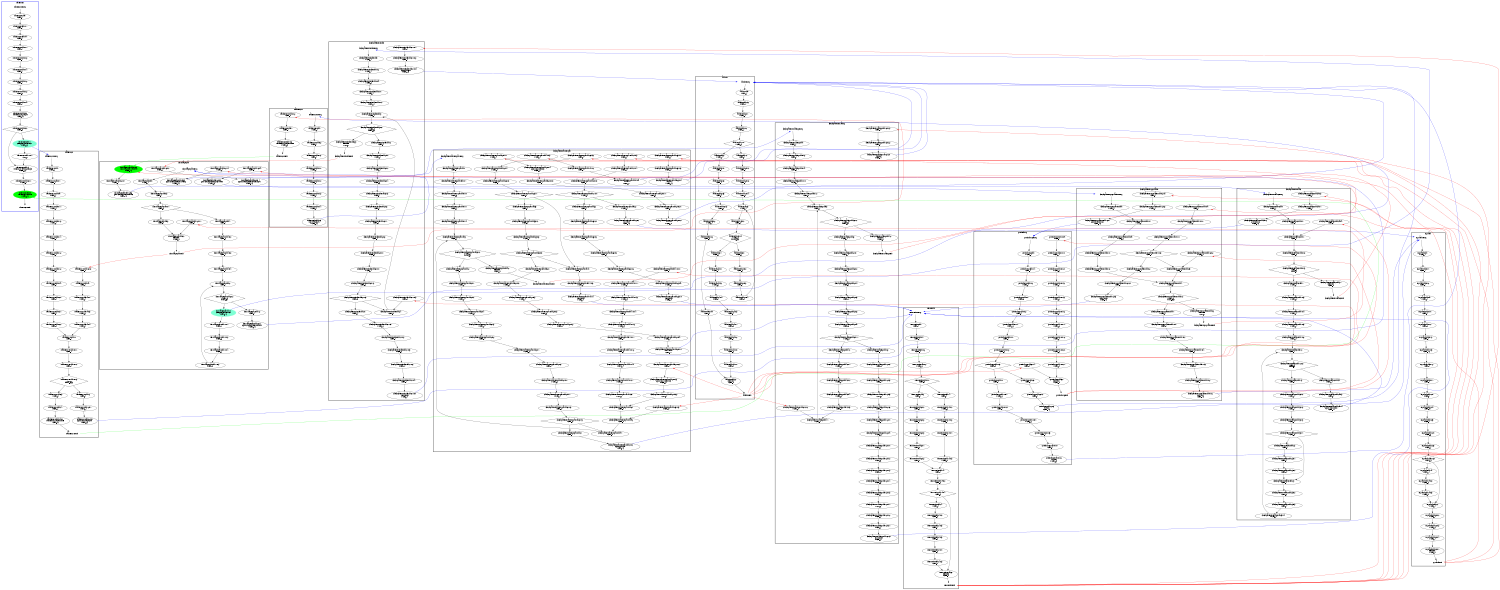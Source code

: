 digraph "CFG" {
fontsize=10;
orientation="portrait";
rankdir="TB";
size="10,8";
_thrFunc0___bb [fontsize=10, label="\"_thrFunc0___bb\"\nWCET=4", width="0.01"];
_thrFunc0___bb__7 [fontsize=10, label="\"_thrFunc0___bb__7\"\nWCET=4", width="0.01"];
_thrFunc0___bb__9 [fontsize=10, label="\"_thrFunc0___bb__9\"\nWCET=4", width="0.01"];
_thrFunc0___bb__11 [fontsize=10, label="\"_thrFunc0___bb__11\"\nWCET=4", width="0.01"];
_thrFunc0___bb__13 [fontsize=10, label="\"_thrFunc0___bb__13\"\nWCET=4", width="0.01"];
_thrFunc0___bb__14 [fontsize=10, label="\"_thrFunc0___bb__14\"\nWCET=4", width="0.01"];
_thrFunc0___bb__16 [fontsize=10, label="\"_thrFunc0___bb__16\"\nWCET=4", width="0.01"];
_thrFunc0___bb__18 [fontsize=10, label="\"_thrFunc0___bb__18\"\nWCET=6", width="0.01"];
_thrFunc0___bb__19 [fontsize=10, label="\"_thrFunc0___bb__19\"\nWCET=4", width="0.01"];
_thrFunc0___bb__20 [fontsize=10, label="_thrFunc0___bb__20\n(_thrFunc0_)mysingle\nWCET=13", width="0.01"];
_thrFunc0___bb__22 [fontsize=10, label="\"_thrFunc0___bb__22\"\nWCET=5", shape=diamond, width="0.01"];
_thrFunc0___bb11 [color=aquamarine, fontsize=10, label="_thrFunc0___bb11\nCREATE _taskFunc1_\nWCET=13", style=filled, width="0.01"];
_thrFunc0___bb11__1 [fontsize=10, label="\"_thrFunc0___bb11__1\"\nWCET=0", width="0.01"];
_thrFunc0___bb13 [fontsize=10, label="_thrFunc0___bb13\n(_thrFunc0_)leaving_single\nWCET=13", width="0.01"];
_thrFunc0___bb13__1 [fontsize=10, label="\"_thrFunc0___bb13__1\"\nWCET=0", width="0.01"];
_thrFunc0___bb14 [color=green, fontsize=10, label="_thrFunc0___bb14\n(_thrFunc0_)taskwait\nWCET=13", style=filled, width="0.01"];
_thrFunc0__entry [color="white", fontsize=10, height="0.01", label="_thrFunc0__entry", width="0.01"];
_thrFunc0__exit [color="white", fontsize=10, label="_thrFunc0__exit", width="0.01"];
_taskFunc1___bb [fontsize=10, label="\"_taskFunc1___bb\"\nWCET=4", width="0.01"];
_taskFunc1___bb__7 [fontsize=10, label="\"_taskFunc1___bb__7\"\nWCET=4", width="0.01"];
_taskFunc1___bb__9 [fontsize=10, label="\"_taskFunc1___bb__9\"\nWCET=4", width="0.01"];
_taskFunc1___bb__11 [fontsize=10, label="\"_taskFunc1___bb__11\"\nWCET=4", width="0.01"];
_taskFunc1___bb__13 [fontsize=10, label="\"_taskFunc1___bb__13\"\nWCET=4", width="0.01"];
_taskFunc1___bb__14 [fontsize=10, label="\"_taskFunc1___bb__14\"\nWCET=4", width="0.01"];
_taskFunc1___bb__16 [fontsize=10, label="\"_taskFunc1___bb__16\"\nWCET=4", width="0.01"];
_taskFunc1___bb__18 [fontsize=10, label="\"_taskFunc1___bb__18\"\nWCET=6", width="0.01"];
_taskFunc1___bb__19 [fontsize=10, label="\"_taskFunc1___bb__19\"\nWCET=4", width="0.01"];
_taskFunc1___bb__20 [fontsize=10, label="\"_taskFunc1___bb__20\"\nWCET=4", width="0.01"];
_taskFunc1___bb__21 [fontsize=10, label="\"_taskFunc1___bb__21\"\nWCET=4", width="0.01"];
_taskFunc1___bb__22 [fontsize=10, label="\"_taskFunc1___bb__22\"\nWCET=0", width="0.01"];
_taskFunc1___bb10 [fontsize=10, label="\"_taskFunc1___bb10\"\nWCET=4", width="0.01"];
_taskFunc1___bb10__1 [fontsize=10, label="\"_taskFunc1___bb10__1\"\nWCET=4", width="0.01"];
_taskFunc1___bb10__2 [fontsize=10, label="\"_taskFunc1___bb10__2\"\nWCET=4", width="0.01"];
_taskFunc1___bb10__5 [fontsize=10, label="\"_taskFunc1___bb10__5\"\nWCET=6\nbound=365", shape=diamond, width="0.01"];
_taskFunc1___bb16 [fontsize=10, label="\"_taskFunc1___bb16\"\nWCET=4", width="0.01"];
_taskFunc1___bb16__1 [fontsize=10, label="\"_taskFunc1___bb16__1\"\nWCET=4", width="0.01"];
_taskFunc1___bb16__2 [fontsize=10, label="_taskFunc1___bb16__2\nCALL sim_village_par\nWCET=13", width="0.01"];
_taskFunc1___bb16__3 [fontsize=10, label="\"_taskFunc1___bb16__3\"\nWCET=0", width="0.01"];
_taskFunc1___bb19 [fontsize=10, label="\"_taskFunc1___bb19\"\nWCET=4", width="0.01"];
_taskFunc1___bb19__1 [fontsize=10, label="\"_taskFunc1___bb19__1\"\nWCET=4", width="0.01"];
_taskFunc1___bb19__3 [fontsize=10, label="\"_taskFunc1___bb19__3\"\nWCET=6", width="0.01"];
_taskFunc1___bb19__4 [fontsize=10, label="\"_taskFunc1___bb19__4\"\nWCET=0", width="0.01"];
_taskFunc1___bb23 [fontsize=10, label="\"_taskFunc1___bb23\"\nWCET=0", width="0.01"];
_taskFunc1___bb24 [fontsize=10, label="\"_taskFunc1___bb24\"\nWCET=4", width="0.01"];
_taskFunc1___bb24__2 [fontsize=10, label="_taskFunc1___bb24__2\n(_taskFunc1_)taskenv_free\nWCET=13", width="0.01"];
_taskFunc1__entry [color="white", fontsize=10, height="0.01", label="_taskFunc1__entry", width="0.01"];
_taskFunc1__exit [color="white", fontsize=10, label="_taskFunc1__exit", width="0.01"];
sim_village_par__bb [fontsize=10, label="\"sim_village_par__bb\"\nWCET=4", width="0.01"];
sim_village_par__bb__5 [fontsize=10, label="\"sim_village_par__bb__5\"\nWCET=4", width="0.01"];
sim_village_par__bb__7 [fontsize=10, label="\"sim_village_par__bb__7\"\nWCET=5", shape=diamond, width="0.01"];
sim_village_par__bb3 [fontsize=10, label="\"sim_village_par__bb3\"\nWCET=0", width="0.01"];
sim_village_par__bb4 [fontsize=10, label="\"sim_village_par__bb4\"\nWCET=4", width="0.01"];
sim_village_par__bb4__2 [fontsize=10, label="\"sim_village_par__bb4__2\"\nWCET=6", width="0.01"];
sim_village_par__bb4__3 [fontsize=10, label="\"sim_village_par__bb4__3\"\nWCET=4", width="0.01"];
sim_village_par__bb4__4 [fontsize=10, label="\"sim_village_par__bb4__4\"\nWCET=0", width="0.01"];
sim_village_par__bb8 [fontsize=10, label="\"sim_village_par__bb8\"\nWCET=4", width="0.01"];
sim_village_par__bb8__2 [fontsize=10, label="\"sim_village_par__bb8__2\"\nWCET=5\nbound=24", shape=diamond, width="0.01"];
sim_village_par__bb11 [color=aquamarine, fontsize=10, label="sim_village_par__bb11\nCREATE _taskFunc0_\nWCET=13", style=filled, width="0.01"];
sim_village_par__bb11__1 [fontsize=10, label="\"sim_village_par__bb11__1\"\nWCET=4", width="0.01"];
sim_village_par__bb11__3 [fontsize=10, label="\"sim_village_par__bb11__3\"\nWCET=6", width="0.01"];
sim_village_par__bb11__4 [fontsize=10, label="\"sim_village_par__bb11__4\"\nWCET=4", width="0.01"];
sim_village_par__bb11__5 [fontsize=10, label="\"sim_village_par__bb11__5\"\nWCET=0", width="0.01"];
sim_village_par__bb16 [fontsize=10, label="\"sim_village_par__bb16\"\nWCET=4", width="0.01"];
sim_village_par__bb16__1 [fontsize=10, label="sim_village_par__bb16__1\nCALL check_patients_inside\nWCET=13", width="0.01"];
sim_village_par__bb16__2 [fontsize=10, label="\"sim_village_par__bb16__2\"\nWCET=4", width="0.01"];
sim_village_par__bb16__3 [fontsize=10, label="sim_village_par__bb16__3\nCALL check_patients_assess_par\nWCET=13", width="0.01"];
sim_village_par__bb16__4 [fontsize=10, label="\"sim_village_par__bb16__4\"\nWCET=4", width="0.01"];
sim_village_par__bb16__5 [fontsize=10, label="sim_village_par__bb16__5\nCALL check_patients_waiting\nWCET=13", width="0.01"];
sim_village_par__bb16__6 [color=green, fontsize=10, label="sim_village_par__bb16__6\n(sim_village_par)taskwait\nWCET=13", style=filled, width="0.01"];
sim_village_par__bb16__7 [fontsize=10, label="\"sim_village_par__bb16__7\"\nWCET=4", width="0.01"];
sim_village_par__bb16__8 [fontsize=10, label="sim_village_par__bb16__8\nCALL check_patients_realloc\nWCET=13", width="0.01"];
sim_village_par__bb16__9 [fontsize=10, label="\"sim_village_par__bb16__9\"\nWCET=4", width="0.01"];
sim_village_par__bb16__10 [fontsize=10, label="sim_village_par__bb16__10\nCALL check_patients_population\nWCET=13", width="0.01"];
sim_village_par__bb16__11 [fontsize=10, label="\"sim_village_par__bb16__11\"\nWCET=0", width="0.01"];
sim_village_par__bb22 [fontsize=10, label="\"sim_village_par__bb22\"\nRETURN\nWCET=0", width="0.01"];
sim_village_par_entry [color="white", fontsize=10, height="0.01", label="sim_village_par_entry", width="0.01"];
sim_village_par_exit [color="white", fontsize=10, label="sim_village_par_exit", width="0.01"];
_taskFunc0___bb [fontsize=10, label="\"_taskFunc0___bb\"\nWCET=4", width="0.01"];
_taskFunc0___bb__6 [fontsize=10, label="\"_taskFunc0___bb__6\"\nWCET=4", width="0.01"];
_taskFunc0___bb__8 [fontsize=10, label="\"_taskFunc0___bb__8\"\nWCET=4", width="0.01"];
_taskFunc0___bb__10 [fontsize=10, label="\"_taskFunc0___bb__10\"\nWCET=4", width="0.01"];
_taskFunc0___bb__12 [fontsize=10, label="\"_taskFunc0___bb__12\"\nWCET=4", width="0.01"];
_taskFunc0___bb__13 [fontsize=10, label="\"_taskFunc0___bb__13\"\nWCET=4", width="0.01"];
_taskFunc0___bb__14 [fontsize=10, label="\"_taskFunc0___bb__14\"\nWCET=4", width="0.01"];
_taskFunc0___bb__15 [fontsize=10, label="_taskFunc0___bb__15\n sim_village_par\nWCET=13", width="0.01"];
_taskFunc0___bb__16 [fontsize=10, label="\"_taskFunc0___bb__16\"\nWCET=0", width="0.01"];
_taskFunc0___bb7 [fontsize=10, label="\"_taskFunc0___bb7\"\nWCET=4", width="0.01"];
_taskFunc0___bb7__2 [fontsize=10, label="_taskFunc0___bb7__2\n(_taskFunc0_)taskenv_free\nWCET=13", width="0.01"];
_taskFunc0__entry [color="white", fontsize=10, height="0.01", label="_taskFunc0__entry", width="0.01"];
_taskFunc0__exit [color="white", fontsize=10, label="_taskFunc0__exit", width="0.01"];
check_patients_inside__bb [fontsize=10, label="\"check_patients_inside__bb\"\nWCET=4", width="0.01"];
check_patients_inside__bb__6 [fontsize=10, label="\"check_patients_inside__bb__6\"\nWCET=4", width="0.01"];
check_patients_inside__bb__9 [fontsize=10, label="\"check_patients_inside__bb__9\"\nWCET=8", width="0.01"];
check_patients_inside__bb__10 [fontsize=10, label="\"check_patients_inside__bb__10\"\nWCET=4", width="0.01"];
check_patients_inside__bb__12 [fontsize=10, label="\"check_patients_inside__bb__12\"\nWCET=0", width="0.01"];
check_patients_inside__bb5 [fontsize=10, label="\"check_patients_inside__bb5\"\nWCET=4", width="0.01"];
check_patients_inside__bb5__2 [fontsize=10, label="\"check_patients_inside__bb5__2\"\nWCET=5\nbound=12", shape=diamond, width="0.01"];
check_patients_inside__bb8 [fontsize=10, label="\"check_patients_inside__bb8\"\nWCET=4", width="0.01"];
check_patients_inside__bb8__1 [fontsize=10, label="\"check_patients_inside__bb8__1\"\nWCET=4", width="0.01"];
check_patients_inside__bb8__2 [fontsize=10, label="\"check_patients_inside__bb8__2\"\nWCET=4", width="0.01"];
check_patients_inside__bb8__4 [fontsize=10, label="\"check_patients_inside__bb8__4\"\nWCET=6", width="0.01"];
check_patients_inside__bb8__5 [fontsize=10, label="\"check_patients_inside__bb8__5\"\nWCET=4", width="0.01"];
check_patients_inside__bb8__6 [fontsize=10, label="\"check_patients_inside__bb8__6\"\nWCET=4", width="0.01"];
check_patients_inside__bb8__7 [fontsize=10, label="\"check_patients_inside__bb8__7\"\nWCET=6", width="0.01"];
check_patients_inside__bb8__8 [fontsize=10, label="\"check_patients_inside__bb8__8\"\nWCET=4", width="0.01"];
check_patients_inside__bb8__10 [fontsize=10, label="\"check_patients_inside__bb8__10\"\nWCET=6", width="0.01"];
check_patients_inside__bb8__11 [fontsize=10, label="\"check_patients_inside__bb8__11\"\nWCET=4", width="0.01"];
check_patients_inside__bb8__13 [fontsize=10, label="\"check_patients_inside__bb8__13\"\nWCET=6", width="0.01"];
check_patients_inside__bb8__15 [fontsize=10, label="\"check_patients_inside__bb8__15\"\nWCET=5", shape=diamond, width="0.01"];
check_patients_inside__bb21 [fontsize=10, label="\"check_patients_inside__bb21\"\nWCET=4", width="0.01"];
check_patients_inside__bb21__2 [fontsize=10, label="\"check_patients_inside__bb21__2\"\nWCET=8", width="0.01"];
check_patients_inside__bb21__3 [fontsize=10, label="\"check_patients_inside__bb21__3\"\nWCET=4", width="0.01"];
check_patients_inside__bb21__5 [fontsize=10, label="\"check_patients_inside__bb21__5\"\nWCET=6", width="0.01"];
check_patients_inside__bb21__6 [fontsize=10, label="\"check_patients_inside__bb21__6\"\nWCET=4", width="0.01"];
check_patients_inside__bb21__9 [fontsize=10, label="\"check_patients_inside__bb21__9\"\nWCET=4", width="0.01"];
check_patients_inside__bb21__10 [fontsize=10, label="check_patients_inside__bb21__10\n removeList\nWCET=17", width="0.01"];
check_patients_inside__bb21__11 [fontsize=10, label="\"check_patients_inside__bb21__11\"\nWCET=4", width="0.01"];
check_patients_inside__bb21__13 [fontsize=10, label="\"check_patients_inside__bb21__13\"\nWCET=4", width="0.01"];
check_patients_inside__bb21__14 [fontsize=10, label="check_patients_inside__bb21__14\nCALL addList\nWCET=15", width="0.01"];
check_patients_inside__bb21__15 [fontsize=10, label="\"check_patients_inside__bb21__15\"\nWCET=0", width="0.01"];
check_patients_inside__bb34 [fontsize=10, label="\"check_patients_inside__bb34\"\nWCET=0", width="0.01"];
check_patients_inside__bb35 [fontsize=10, label="\"check_patients_inside__bb35\"\nRETURN\nWCET=0", width="0.01"];
check_patients_inside_entry [color="white", fontsize=10, height="0.01", label="check_patients_inside_entry", width="0.01"];
check_patients_inside_exit [color="white", fontsize=10, label="check_patients_inside_exit", width="0.01"];
removeList__bb [fontsize=10, label="\"removeList__bb\"\nWCET=4", width="0.01"];
removeList__bb__4 [fontsize=10, label="\"removeList__bb__4\"\nWCET=4", width="0.01"];
removeList__bb__6 [fontsize=10, label="\"removeList__bb__6\"\nWCET=4", width="0.01"];
removeList__bb__8 [fontsize=10, label="\"removeList__bb__8\"\nWCET=6", width="0.01"];
removeList__bb__10 [fontsize=10, label="\"removeList__bb__10\"\nWCET=5", shape=diamond, width="0.01"];
removeList__bb6 [fontsize=10, label="\"removeList__bb6\"\nWCET=4", width="0.01"];
removeList__bb6__2 [fontsize=10, label="\"removeList__bb6__2\"\nWCET=6", width="0.01"];
removeList__bb6__3 [fontsize=10, label="\"removeList__bb6__3\"\nWCET=4", width="0.01"];
removeList__bb6__5 [fontsize=10, label="\"removeList__bb6__5\"\nWCET=6", width="0.01"];
removeList__bb6__7 [fontsize=10, label="\"removeList__bb6__7\"\nWCET=6", width="0.01"];
removeList__bb6__8 [fontsize=10, label="\"removeList__bb6__8\"\nWCET=0", width="0.01"];
removeList__bb14 [fontsize=10, label="\"removeList__bb14\"\nWCET=4", width="0.01"];
removeList__bb14__2 [fontsize=10, label="\"removeList__bb14__2\"\nWCET=6", width="0.01"];
removeList__bb14__3 [fontsize=10, label="\"removeList__bb14__3\"\nWCET=4", width="0.01"];
removeList__bb14__4 [fontsize=10, label="\"removeList__bb14__4\"\nWCET=4", width="0.01"];
removeList__bb14__5 [fontsize=10, label="\"removeList__bb14__5\"\nWCET=0", width="0.01"];
removeList__bb19 [fontsize=10, label="\"removeList__bb19\"\nWCET=4", width="0.01"];
removeList__bb19__2 [fontsize=10, label="\"removeList__bb19__2\"\nWCET=6", width="0.01"];
removeList__bb19__4 [fontsize=10, label="\"removeList__bb19__4\"\nWCET=5", shape=diamond, width="0.01"];
removeList__bb24 [fontsize=10, label="\"removeList__bb24\"\nWCET=4", width="0.01"];
removeList__bb24__2 [fontsize=10, label="\"removeList__bb24__2\"\nWCET=6", width="0.01"];
removeList__bb24__3 [fontsize=10, label="\"removeList__bb24__3\"\nWCET=4", width="0.01"];
removeList__bb24__5 [fontsize=10, label="\"removeList__bb24__5\"\nWCET=6", width="0.01"];
removeList__bb24__7 [fontsize=10, label="\"removeList__bb24__7\"\nWCET=6", width="0.01"];
removeList__bb24__8 [fontsize=10, label="\"removeList__bb24__8\"\nWCET=0", width="0.01"];
removeList__bb32 [fontsize=10, label="\"removeList__bb32\"\nRETURN\nWCET=0", width="0.01"];
removeList_entry [color="white", fontsize=10, height="0.01", label="removeList_entry", width="0.01"];
removeList_exit [color="white", fontsize=10, label="removeList_exit", width="0.01"];
addList__bb [fontsize=10, label="\"addList__bb\"\nWCET=4", width="0.01"];
addList__bb__5 [fontsize=10, label="\"addList__bb__5\"\nWCET=4", width="0.01"];
addList__bb__7 [fontsize=10, label="\"addList__bb__7\"\nWCET=4", width="0.01"];
addList__bb__8 [fontsize=10, label="\"addList__bb__8\"\nWCET=4", width="0.01"];
addList__bb__10 [fontsize=10, label="\"addList__bb__10\"\nWCET=5", shape=diamond, width="0.01"];
addList__bb5 [fontsize=10, label="\"addList__bb5\"\nWCET=4", width="0.01"];
addList__bb5__1 [fontsize=10, label="\"addList__bb5__1\"\nWCET=4", width="0.01"];
addList__bb5__2 [fontsize=10, label="\"addList__bb5__2\"\nWCET=4", width="0.01"];
addList__bb5__3 [fontsize=10, label="\"addList__bb5__3\"\nWCET=4", width="0.01"];
addList__bb5__5 [fontsize=10, label="\"addList__bb5__5\"\nWCET=6", width="0.01"];
addList__bb5__6 [fontsize=10, label="\"addList__bb5__6\"\nWCET=4", width="0.01"];
addList__bb5__8 [fontsize=10, label="\"addList__bb5__8\"\nWCET=6", width="0.01"];
addList__bb5__9 [fontsize=10, label="\"addList__bb5__9\"\nWCET=0", width="0.01"];
addList__bb12 [fontsize=10, label="\"addList__bb12\"\nWCET=4", width="0.01"];
addList__bb12__2 [fontsize=10, label="\"addList__bb12__2\"\nWCET=4", width="0.01"];
addList__bb12__3 [fontsize=10, label="\"addList__bb12__3\"\nWCET=4", width="0.01"];
addList__bb12__4 [fontsize=10, label="\"addList__bb12__4\"\nWCET=0", width="0.01"];
addList__bb15 [fontsize=10, label="\"addList__bb15\"\nWCET=4", width="0.01"];
addList__bb15__2 [fontsize=10, label="\"addList__bb15__2\"\nWCET=6", width="0.01"];
addList__bb15__4 [fontsize=10, label="\"addList__bb15__4\"\nWCET=5\nbound=578", shape=diamond, width="0.01"];
addList__bb20 [fontsize=10, label="\"addList__bb20\"\nWCET=4", width="0.01"];
addList__bb20__2 [fontsize=10, label="\"addList__bb20__2\"\nWCET=6", width="0.01"];
addList__bb20__3 [fontsize=10, label="\"addList__bb20__3\"\nWCET=4", width="0.01"];
addList__bb20__4 [fontsize=10, label="\"addList__bb20__4\"\nWCET=0", width="0.01"];
addList__bb24 [fontsize=10, label="\"addList__bb24\"\nWCET=4", width="0.01"];
addList__bb24__1 [fontsize=10, label="\"addList__bb24__1\"\nWCET=4", width="0.01"];
addList__bb24__3 [fontsize=10, label="\"addList__bb24__3\"\nWCET=6", width="0.01"];
addList__bb24__4 [fontsize=10, label="\"addList__bb24__4\"\nWCET=4", width="0.01"];
addList__bb24__5 [fontsize=10, label="\"addList__bb24__5\"\nWCET=4", width="0.01"];
addList__bb24__7 [fontsize=10, label="\"addList__bb24__7\"\nWCET=6", width="0.01"];
addList__bb24__8 [fontsize=10, label="\"addList__bb24__8\"\nWCET=4", width="0.01"];
addList__bb24__10 [fontsize=10, label="\"addList__bb24__10\"\nWCET=6", width="0.01"];
addList__bb24__11 [fontsize=10, label="\"addList__bb24__11\"\nWCET=0", width="0.01"];
addList__bb33 [fontsize=10, label="\"addList__bb33\"\nRETURN\nWCET=0", width="0.01"];
addList_entry [color="white", fontsize=10, height="0.01", label="addList_entry", width="0.01"];
addList_exit [color="white", fontsize=10, label="addList_exit", width="0.01"];
check_patients_assess_par__bb [fontsize=10, label="\"check_patients_assess_par__bb\"\nWCET=4", width="0.01"];
check_patients_assess_par__bb__7 [fontsize=10, label="\"check_patients_assess_par__bb__7\"\nWCET=4", width="0.01"];
check_patients_assess_par__bb__10 [fontsize=10, label="\"check_patients_assess_par__bb__10\"\nWCET=8", width="0.01"];
check_patients_assess_par__bb__11 [fontsize=10, label="\"check_patients_assess_par__bb__11\"\nWCET=4", width="0.01"];
check_patients_assess_par__bb__14 [fontsize=10, label="\"check_patients_assess_par__bb__14\"\nWCET=0", width="0.01"];
check_patients_assess_par__bb5 [fontsize=10, label="\"check_patients_assess_par__bb5\"\nWCET=4", width="0.01"];
check_patients_assess_par__bb5__2 [fontsize=10, label="\"check_patients_assess_par__bb5__2\"\nWCET=5\nbound=8", shape=diamond, width="0.01"];
check_patients_assess_par__bb8 [fontsize=10, label="\"check_patients_assess_par__bb8\"\nWCET=4", width="0.01"];
check_patients_assess_par__bb8__1 [fontsize=10, label="\"check_patients_assess_par__bb8__1\"\nWCET=4", width="0.01"];
check_patients_assess_par__bb8__2 [fontsize=10, label="\"check_patients_assess_par__bb8__2\"\nWCET=4", width="0.01"];
check_patients_assess_par__bb8__4 [fontsize=10, label="\"check_patients_assess_par__bb8__4\"\nWCET=6", width="0.01"];
check_patients_assess_par__bb8__5 [fontsize=10, label="\"check_patients_assess_par__bb8__5\"\nWCET=4", width="0.01"];
check_patients_assess_par__bb8__6 [fontsize=10, label="\"check_patients_assess_par__bb8__6\"\nWCET=4", width="0.01"];
check_patients_assess_par__bb8__7 [fontsize=10, label="\"check_patients_assess_par__bb8__7\"\nWCET=6", width="0.01"];
check_patients_assess_par__bb8__8 [fontsize=10, label="\"check_patients_assess_par__bb8__8\"\nWCET=4", width="0.01"];
check_patients_assess_par__bb8__10 [fontsize=10, label="\"check_patients_assess_par__bb8__10\"\nWCET=6", width="0.01"];
check_patients_assess_par__bb8__11 [fontsize=10, label="\"check_patients_assess_par__bb8__11\"\nWCET=4", width="0.01"];
check_patients_assess_par__bb8__13 [fontsize=10, label="\"check_patients_assess_par__bb8__13\"\nWCET=6", width="0.01"];
check_patients_assess_par__bb8__15 [fontsize=10, label="\"check_patients_assess_par__bb8__15\"\nWCET=5", shape=diamond, width="0.01"];
check_patients_assess_par__bb21 [fontsize=10, label="\"check_patients_assess_par__bb21\"\nWCET=4", width="0.01"];
check_patients_assess_par__bb21__2 [fontsize=10, label="check_patients_assess_par__bb21__2\nCALL my_rand\nWCET=15", width="0.01"];
check_patients_assess_par__bb21__3 [fontsize=10, label="\"check_patients_assess_par__bb21__3\"\nWCET=4", width="0.01"];
check_patients_assess_par__bb21__4 [fontsize=10, label="\"check_patients_assess_par__bb21__4\"\nWCET=4", width="0.01"];
check_patients_assess_par__bb21__5 [fontsize=10, label="\"check_patients_assess_par__bb21__5\"\nWCET=4", width="0.01"];
check_patients_assess_par__bb21__7 [fontsize=10, label="\"check_patients_assess_par__bb21__7\"\nWCET=0", shape=diamond, width="0.01"];
check_patients_assess_par__bb28 [fontsize=10, label="\"check_patients_assess_par__bb28\"\nWCET=4", width="0.01"];
check_patients_assess_par__bb28__2 [fontsize=10, label="check_patients_assess_par__bb28__2\n my_rand\nWCET=15", width="0.01"];
check_patients_assess_par__bb28__3 [fontsize=10, label="\"check_patients_assess_par__bb28__3\"\nWCET=4", width="0.01"];
check_patients_assess_par__bb28__4 [fontsize=10, label="\"check_patients_assess_par__bb28__4\"\nWCET=4", width="0.01"];
check_patients_assess_par__bb28__5 [fontsize=10, label="\"check_patients_assess_par__bb28__5\"\nWCET=4", width="0.01"];
check_patients_assess_par__bb28__7 [fontsize=10, label="\"check_patients_assess_par__bb28__7\"\nWCET=0", shape=diamond, width="0.01"];
check_patients_assess_par__bb35 [fontsize=10, label="\"check_patients_assess_par__bb35\"\nWCET=4", width="0.01"];
check_patients_assess_par__bb35__2 [fontsize=10, label="\"check_patients_assess_par__bb35__2\"\nWCET=6", width="0.01"];
check_patients_assess_par__bb35__3 [fontsize=10, label="\"check_patients_assess_par__bb35__3\"\nWCET=4", width="0.01"];
check_patients_assess_par__bb35__5 [fontsize=10, label="\"check_patients_assess_par__bb35__5\"\nWCET=5", shape=diamond, width="0.01"];
check_patients_assess_par__bb41 [fontsize=10, label="\"check_patients_assess_par__bb41\"\nWCET=4", width="0.01"];
check_patients_assess_par__bb41__3 [fontsize=10, label="\"check_patients_assess_par__bb41__3\"\nWCET=4", width="0.01"];
check_patients_assess_par__bb41__4 [fontsize=10, label="check_patients_assess_par__bb41__4\n removeList\nWCET=17", width="0.01"];
check_patients_assess_par__bb41__5 [fontsize=10, label="\"check_patients_assess_par__bb41__5\"\nWCET=4", width="0.01"];
check_patients_assess_par__bb41__8 [fontsize=10, label="\"check_patients_assess_par__bb41__8\"\nWCET=4", width="0.01"];
check_patients_assess_par__bb41__9 [fontsize=10, label="check_patients_assess_par__bb41__9\n addList\nWCET=17", width="0.01"];
check_patients_assess_par__bb41__10 [fontsize=10, label="\"check_patients_assess_par__bb41__10\"\nWCET=4", width="0.01"];
check_patients_assess_par__bb41__11 [fontsize=10, label="\"check_patients_assess_par__bb41__11\"\nWCET=4", width="0.01"];
check_patients_assess_par__bb41__13 [fontsize=10, label="\"check_patients_assess_par__bb41__13\"\nWCET=6", width="0.01"];
check_patients_assess_par__bb41__14 [fontsize=10, label="\"check_patients_assess_par__bb41__14\"\nWCET=4", width="0.01"];
check_patients_assess_par__bb41__16 [fontsize=10, label="\"check_patients_assess_par__bb41__16\"\nWCET=6", width="0.01"];
check_patients_assess_par__bb41__17 [fontsize=10, label="\"check_patients_assess_par__bb41__17\"\nWCET=4", width="0.01"];
check_patients_assess_par__bb41__18 [fontsize=10, label="\"check_patients_assess_par__bb41__18\"\nWCET=6", width="0.01"];
check_patients_assess_par__bb41__19 [fontsize=10, label="\"check_patients_assess_par__bb41__19\"\nWCET=4", width="0.01"];
check_patients_assess_par__bb41__21 [fontsize=10, label="\"check_patients_assess_par__bb41__21\"\nWCET=6", width="0.01"];
check_patients_assess_par__bb41__22 [fontsize=10, label="\"check_patients_assess_par__bb41__22\"\nWCET=0", width="0.01"];
check_patients_assess_par__bb60 [fontsize=10, label="\"check_patients_assess_par__bb60\"\nWCET=4", width="0.01"];
check_patients_assess_par__bb60__2 [fontsize=10, label="\"check_patients_assess_par__bb60__2\"\nWCET=8", width="0.01"];
check_patients_assess_par__bb60__3 [fontsize=10, label="\"check_patients_assess_par__bb60__3\"\nWCET=4", width="0.01"];
check_patients_assess_par__bb60__5 [fontsize=10, label="\"check_patients_assess_par__bb60__5\"\nWCET=6", width="0.01"];
check_patients_assess_par__bb60__6 [fontsize=10, label="\"check_patients_assess_par__bb60__6\"\nWCET=4", width="0.01"];
check_patients_assess_par__bb60__9 [fontsize=10, label="\"check_patients_assess_par__bb60__9\"\nWCET=4", width="0.01"];
check_patients_assess_par__bb60__10 [fontsize=10, label="check_patients_assess_par__bb60__10\n removeList\nWCET=17", width="0.01"];
check_patients_assess_par__bb60__11 [fontsize=10, label="\"check_patients_assess_par__bb60__11\"\nWCET=4", width="0.01"];
check_patients_assess_par__bb60__14 [fontsize=10, label="check_patients_assess_par__bb60__14\nCALL omp_set_lock\nWCET=17", width="0.01"];
check_patients_assess_par__bb60__15 [fontsize=10, label="\"check_patients_assess_par__bb60__15\"\nWCET=4", width="0.01"];
check_patients_assess_par__bb60__17 [fontsize=10, label="\"check_patients_assess_par__bb60__17\"\nWCET=6", width="0.01"];
check_patients_assess_par__bb60__20 [fontsize=10, label="\"check_patients_assess_par__bb60__20\"\nWCET=4", width="0.01"];
check_patients_assess_par__bb60__21 [fontsize=10, label="check_patients_assess_par__bb60__21\n addList\nWCET=17", width="0.01"];
check_patients_assess_par__bb60__22 [fontsize=10, label="\"check_patients_assess_par__bb60__22\"\nWCET=4", width="0.01"];
check_patients_assess_par__bb60__25 [fontsize=10, label="check_patients_assess_par__bb60__25\nCALL omp_unset_lock\nWCET=17", width="0.01"];
check_patients_assess_par__bb60__26 [fontsize=10, label="\"check_patients_assess_par__bb60__26\"\nWCET=0", width="0.01"];
check_patients_assess_par__bb82 [fontsize=10, label="\"check_patients_assess_par__bb82\"\nWCET=0", width="0.01"];
check_patients_assess_par__bb83 [fontsize=10, label="\"check_patients_assess_par__bb83\"\nWCET=4", width="0.01"];
check_patients_assess_par__bb83__2 [fontsize=10, label="\"check_patients_assess_par__bb83__2\"\nWCET=8", width="0.01"];
check_patients_assess_par__bb83__3 [fontsize=10, label="\"check_patients_assess_par__bb83__3\"\nWCET=4", width="0.01"];
check_patients_assess_par__bb83__5 [fontsize=10, label="\"check_patients_assess_par__bb83__5\"\nWCET=6", width="0.01"];
check_patients_assess_par__bb83__6 [fontsize=10, label="\"check_patients_assess_par__bb83__6\"\nWCET=4", width="0.01"];
check_patients_assess_par__bb83__9 [fontsize=10, label="\"check_patients_assess_par__bb83__9\"\nWCET=4", width="0.01"];
check_patients_assess_par__bb83__10 [fontsize=10, label="check_patients_assess_par__bb83__10\n removeList\nWCET=17", width="0.01"];
check_patients_assess_par__bb83__11 [fontsize=10, label="\"check_patients_assess_par__bb83__11\"\nWCET=4", width="0.01"];
check_patients_assess_par__bb83__13 [fontsize=10, label="\"check_patients_assess_par__bb83__13\"\nWCET=4", width="0.01"];
check_patients_assess_par__bb83__14 [fontsize=10, label="check_patients_assess_par__bb83__14\n addList\nWCET=15", width="0.01"];
check_patients_assess_par__bb83__15 [fontsize=10, label="\"check_patients_assess_par__bb83__15\"\nWCET=0", width="0.01"];
check_patients_assess_par__bb96 [fontsize=10, label="\"check_patients_assess_par__bb96\"\nWCET=0", width="0.01"];
check_patients_assess_par__bb97 [fontsize=10, label="\"check_patients_assess_par__bb97\"\nWCET=0", width="0.01"];
check_patients_assess_par__bb98 [fontsize=10, label="\"check_patients_assess_par__bb98\"\nRETURN\nWCET=0", width="0.01"];
check_patients_assess_par_entry [color="white", fontsize=10, height="0.01", label="check_patients_assess_par_entry", width="0.01"];
check_patients_assess_par_exit [color="white", fontsize=10, label="check_patients_assess_par_exit", width="0.01"];
my_rand__bb [fontsize=10, label="\"my_rand__bb\"\nWCET=4", width="0.01"];
my_rand__bb__7 [fontsize=10, label="\"my_rand__bb__7\"\nWCET=4", width="0.01"];
my_rand__bb__8 [fontsize=10, label="\"my_rand__bb__8\"\nWCET=4", width="0.01"];
my_rand__bb__9 [fontsize=10, label="\"my_rand__bb__9\"\nWCET=4", width="0.01"];
my_rand__bb__10 [fontsize=10, label="\"my_rand__bb__10\"\nWCET=4", width="0.01"];
my_rand__bb__12 [fontsize=10, label="\"my_rand__bb__12\"\nWCET=8", width="0.01"];
my_rand__bb__13 [fontsize=10, label="\"my_rand__bb__13\"\nWCET=4", width="0.01"];
my_rand__bb__15 [fontsize=10, label="\"my_rand__bb__15\"\nWCET=16", width="0.01"];
my_rand__bb__16 [fontsize=10, label="\"my_rand__bb__16\"\nWCET=4", width="0.01"];
my_rand__bb__17 [fontsize=10, label="\"my_rand__bb__17\"\nWCET=4", width="0.01"];
my_rand__bb__21 [fontsize=10, label="\"my_rand__bb__21\"\nWCET=4", width="0.01"];
my_rand__bb__24 [fontsize=10, label="\"my_rand__bb__24\"\nWCET=20", width="0.01"];
my_rand__bb__25 [fontsize=10, label="\"my_rand__bb__25\"\nWCET=4", width="0.01"];
my_rand__bb__27 [fontsize=10, label="\"my_rand__bb__27\"\nWCET=8", width="0.01"];
my_rand__bb__28 [fontsize=10, label="\"my_rand__bb__28\"\nWCET=4", width="0.01"];
my_rand__bb__30 [fontsize=10, label="\"my_rand__bb__30\"\nWCET=5", shape=diamond, width="0.01"];
my_rand__bb19 [fontsize=10, label="\"my_rand__bb19\"\nWCET=4", width="0.01"];
my_rand__bb19__2 [fontsize=10, label="\"my_rand__bb19__2\"\nWCET=6", width="0.01"];
my_rand__bb19__3 [fontsize=10, label="\"my_rand__bb19__3\"\nWCET=0", width="0.01"];
my_rand__bb22 [fontsize=10, label="\"my_rand__bb22\"\nWCET=4", width="0.01"];
my_rand__bb22__2 [fontsize=10, label="\"my_rand__bb22__2\"\nWCET=4", width="0.01"];
my_rand__bb22__3 [fontsize=10, label="\"my_rand__bb22__3\"\nWCET=8", width="0.01"];
my_rand__bb22__4 [fontsize=10, label="\"my_rand__bb22__4\"\nWCET=4", width="0.01"];
my_rand__bb22__7 [fontsize=10, label="\"my_rand__bb22__7\"\nRETURN\nWCET=0", width="0.01"];
my_rand_entry [color="white", fontsize=10, height="0.01", label="my_rand_entry", width="0.01"];
my_rand_exit [color="white", fontsize=10, label="my_rand_exit", width="0.01"];
check_patients_waiting__bb [fontsize=10, label="\"check_patients_waiting__bb\"\nWCET=4", width="0.01"];
check_patients_waiting__bb__6 [fontsize=10, label="\"check_patients_waiting__bb__6\"\nWCET=4", width="0.01"];
check_patients_waiting__bb__9 [fontsize=10, label="\"check_patients_waiting__bb__9\"\nWCET=8", width="0.01"];
check_patients_waiting__bb__10 [fontsize=10, label="\"check_patients_waiting__bb__10\"\nWCET=4", width="0.01"];
check_patients_waiting__bb__12 [fontsize=10, label="\"check_patients_waiting__bb__12\"\nWCET=0", width="0.01"];
check_patients_waiting__bb5 [fontsize=10, label="\"check_patients_waiting__bb5\"\nWCET=4", width="0.01"];
check_patients_waiting__bb5__2 [fontsize=10, label="\"check_patients_waiting__bb5__2\"\nWCET=5\nbound=71", shape=diamond, width="0.01"];
check_patients_waiting__bb8 [fontsize=10, label="\"check_patients_waiting__bb8\"\nWCET=4", width="0.01"];
check_patients_waiting__bb8__1 [fontsize=10, label="\"check_patients_waiting__bb8__1\"\nWCET=4", width="0.01"];
check_patients_waiting__bb8__2 [fontsize=10, label="\"check_patients_waiting__bb8__2\"\nWCET=4", width="0.01"];
check_patients_waiting__bb8__4 [fontsize=10, label="\"check_patients_waiting__bb8__4\"\nWCET=6", width="0.01"];
check_patients_waiting__bb8__5 [fontsize=10, label="\"check_patients_waiting__bb8__5\"\nWCET=4", width="0.01"];
check_patients_waiting__bb8__6 [fontsize=10, label="\"check_patients_waiting__bb8__6\"\nWCET=4", width="0.01"];
check_patients_waiting__bb8__9 [fontsize=10, label="\"check_patients_waiting__bb8__9\"\nWCET=8", width="0.01"];
check_patients_waiting__bb8__11 [fontsize=10, label="\"check_patients_waiting__bb8__11\"\nWCET=5", shape=diamond, width="0.01"];
check_patients_waiting__bb18 [fontsize=10, label="\"check_patients_waiting__bb18\"\nWCET=4", width="0.01"];
check_patients_waiting__bb18__2 [fontsize=10, label="\"check_patients_waiting__bb18__2\"\nWCET=8", width="0.01"];
check_patients_waiting__bb18__3 [fontsize=10, label="\"check_patients_waiting__bb18__3\"\nWCET=4", width="0.01"];
check_patients_waiting__bb18__5 [fontsize=10, label="\"check_patients_waiting__bb18__5\"\nWCET=6", width="0.01"];
check_patients_waiting__bb18__6 [fontsize=10, label="\"check_patients_waiting__bb18__6\"\nWCET=4", width="0.01"];
check_patients_waiting__bb18__7 [fontsize=10, label="\"check_patients_waiting__bb18__7\"\nWCET=4", width="0.01"];
check_patients_waiting__bb18__9 [fontsize=10, label="\"check_patients_waiting__bb18__9\"\nWCET=6", width="0.01"];
check_patients_waiting__bb18__10 [fontsize=10, label="\"check_patients_waiting__bb18__10\"\nWCET=4", width="0.01"];
check_patients_waiting__bb18__12 [fontsize=10, label="\"check_patients_waiting__bb18__12\"\nWCET=6", width="0.01"];
check_patients_waiting__bb18__13 [fontsize=10, label="\"check_patients_waiting__bb18__13\"\nWCET=4", width="0.01"];
check_patients_waiting__bb18__14 [fontsize=10, label="\"check_patients_waiting__bb18__14\"\nWCET=6", width="0.01"];
check_patients_waiting__bb18__15 [fontsize=10, label="\"check_patients_waiting__bb18__15\"\nWCET=4", width="0.01"];
check_patients_waiting__bb18__17 [fontsize=10, label="\"check_patients_waiting__bb18__17\"\nWCET=6", width="0.01"];
check_patients_waiting__bb18__18 [fontsize=10, label="\"check_patients_waiting__bb18__18\"\nWCET=4", width="0.01"];
check_patients_waiting__bb18__21 [fontsize=10, label="\"check_patients_waiting__bb18__21\"\nWCET=4", width="0.01"];
check_patients_waiting__bb18__22 [fontsize=10, label="check_patients_waiting__bb18__22\n removeList\nWCET=17", width="0.01"];
check_patients_waiting__bb18__23 [fontsize=10, label="\"check_patients_waiting__bb18__23\"\nWCET=4", width="0.01"];
check_patients_waiting__bb18__26 [fontsize=10, label="\"check_patients_waiting__bb18__26\"\nWCET=4", width="0.01"];
check_patients_waiting__bb18__27 [fontsize=10, label="check_patients_waiting__bb18__27\n addList\nWCET=17", width="0.01"];
check_patients_waiting__bb18__28 [fontsize=10, label="\"check_patients_waiting__bb18__28\"\nWCET=0", width="0.01"];
check_patients_waiting__bb42 [fontsize=10, label="\"check_patients_waiting__bb42\"\nWCET=4", width="0.01"];
check_patients_waiting__bb42__1 [fontsize=10, label="\"check_patients_waiting__bb42__1\"\nWCET=6", width="0.01"];
check_patients_waiting__bb42__2 [fontsize=10, label="\"check_patients_waiting__bb42__2\"\nWCET=4", width="0.01"];
check_patients_waiting__bb42__4 [fontsize=10, label="\"check_patients_waiting__bb42__4\"\nWCET=6", width="0.01"];
check_patients_waiting__bb42__5 [fontsize=10, label="\"check_patients_waiting__bb42__5\"\nWCET=0", width="0.01"];
check_patients_waiting__bb47 [fontsize=10, label="\"check_patients_waiting__bb47\"\nWCET=0", width="0.01"];
check_patients_waiting__bb48 [fontsize=10, label="\"check_patients_waiting__bb48\"\nRETURN\nWCET=0", width="0.01"];
check_patients_waiting_entry [color="white", fontsize=10, height="0.01", label="check_patients_waiting_entry", width="0.01"];
check_patients_waiting_exit [color="white", fontsize=10, label="check_patients_waiting_exit", width="0.01"];
check_patients_realloc__bb [fontsize=10, label="\"check_patients_realloc__bb\"\nWCET=4", width="0.01"];
check_patients_realloc__bb__7 [fontsize=10, label="\"check_patients_realloc__bb__7\"\nWCET=0", width="0.01"];
check_patients_realloc__bb1 [fontsize=10, label="\"check_patients_realloc__bb1\"\nWCET=4", width="0.01"];
check_patients_realloc__bb1__3 [fontsize=10, label="\"check_patients_realloc__bb1__3\"\nWCET=8", width="0.01"];
check_patients_realloc__bb1__5 [fontsize=10, label="\"check_patients_realloc__bb1__5\"\nWCET=5\nbound=2", shape=diamond, width="0.01"];
check_patients_realloc__bb7 [fontsize=10, label="\"check_patients_realloc__bb7\"\nWCET=4", width="0.01"];
check_patients_realloc__bb7__3 [fontsize=10, label="\"check_patients_realloc__bb7__3\"\nWCET=8", width="0.01"];
check_patients_realloc__bb7__4 [fontsize=10, label="\"check_patients_realloc__bb7__4\"\nWCET=4", width="0.01"];
check_patients_realloc__bb7__5 [fontsize=10, label="\"check_patients_realloc__bb7__5\"\nWCET=4", width="0.01"];
check_patients_realloc__bb7__6 [fontsize=10, label="\"check_patients_realloc__bb7__6\"\nWCET=0", width="0.01"];
check_patients_realloc__bb12 [fontsize=10, label="\"check_patients_realloc__bb12\"\nWCET=4", width="0.01"];
check_patients_realloc__bb12__2 [fontsize=10, label="\"check_patients_realloc__bb12__2\"\nWCET=5\nbound=2", shape=diamond, width="0.01"];
check_patients_realloc__bb15 [fontsize=10, label="\"check_patients_realloc__bb15\"\nWCET=4", width="0.01"];
check_patients_realloc__bb15__2 [fontsize=10, label="\"check_patients_realloc__bb15__2\"\nWCET=4", width="0.01"];
check_patients_realloc__bb15__3 [fontsize=10, label="\"check_patients_realloc__bb15__3\"\nWCET=4", width="0.01"];
check_patients_realloc__bb15__5 [fontsize=10, label="\"check_patients_realloc__bb15__5\"\nWCET=4", width="0.01"];
check_patients_realloc__bb15__7 [fontsize=10, label="\"check_patients_realloc__bb15__7\"\nWCET=5", shape=diamond, width="0.01"];
check_patients_realloc__bb23 [fontsize=10, label="\"check_patients_realloc__bb23\"\nWCET=4", width="0.01"];
check_patients_realloc__bb23__1 [fontsize=10, label="\"check_patients_realloc__bb23__1\"\nWCET=4", width="0.01"];
check_patients_realloc__bb23__2 [fontsize=10, label="\"check_patients_realloc__bb23__2\"\nWCET=0", width="0.01"];
check_patients_realloc__bb25 [fontsize=10, label="\"check_patients_realloc__bb25\"\nWCET=4", width="0.01"];
check_patients_realloc__bb25__2 [fontsize=10, label="\"check_patients_realloc__bb25__2\"\nWCET=6", width="0.01"];
check_patients_realloc__bb25__3 [fontsize=10, label="\"check_patients_realloc__bb25__3\"\nWCET=4", width="0.01"];
check_patients_realloc__bb25__4 [fontsize=10, label="\"check_patients_realloc__bb25__4\"\nWCET=0", width="0.01"];
check_patients_realloc__bb29 [fontsize=10, label="\"check_patients_realloc__bb29\"\nWCET=4", width="0.01"];
check_patients_realloc__bb29__3 [fontsize=10, label="\"check_patients_realloc__bb29__3\"\nWCET=4", width="0.01"];
check_patients_realloc__bb29__4 [fontsize=10, label="check_patients_realloc__bb29__4\nCALL removeList\nWCET=17", width="0.01"];
check_patients_realloc__bb29__5 [fontsize=10, label="\"check_patients_realloc__bb29__5\"\nWCET=4", width="0.01"];
check_patients_realloc__bb29__7 [fontsize=10, label="\"check_patients_realloc__bb29__7\"\nWCET=4", width="0.01"];
check_patients_realloc__bb29__8 [fontsize=10, label="check_patients_realloc__bb29__8\n put_in_hosp\nWCET=15", width="0.01"];
check_patients_realloc__bb29__9 [fontsize=10, label="\"check_patients_realloc__bb29__9\"\nWCET=0", width="0.01"];
check_patients_realloc__bb37 [fontsize=10, label="\"check_patients_realloc__bb37\"\nRETURN\nWCET=0", width="0.01"];
check_patients_realloc_entry [color="white", fontsize=10, height="0.01", label="check_patients_realloc_entry", width="0.01"];
check_patients_realloc_exit [color="white", fontsize=10, label="check_patients_realloc_exit", width="0.01"];
put_in_hosp__bb [fontsize=10, label="\"put_in_hosp__bb\"\nWCET=4", width="0.01"];
put_in_hosp__bb__4 [fontsize=10, label="\"put_in_hosp__bb__4\"\nWCET=4", width="0.01"];
put_in_hosp__bb__6 [fontsize=10, label="\"put_in_hosp__bb__6\"\nWCET=4", width="0.01"];
put_in_hosp__bb__7 [fontsize=10, label="\"put_in_hosp__bb__7\"\nWCET=6", width="0.01"];
put_in_hosp__bb__8 [fontsize=10, label="\"put_in_hosp__bb__8\"\nWCET=4", width="0.01"];
put_in_hosp__bb__10 [fontsize=10, label="\"put_in_hosp__bb__10\"\nWCET=6", width="0.01"];
put_in_hosp__bb__11 [fontsize=10, label="\"put_in_hosp__bb__11\"\nWCET=4", width="0.01"];
put_in_hosp__bb__13 [fontsize=10, label="\"put_in_hosp__bb__13\"\nWCET=6", width="0.01"];
put_in_hosp__bb__15 [fontsize=10, label="\"put_in_hosp__bb__15\"\nWCET=5", shape=diamond, width="0.01"];
put_in_hosp__bb10 [fontsize=10, label="\"put_in_hosp__bb10\"\nWCET=4", width="0.01"];
put_in_hosp__bb10__1 [fontsize=10, label="\"put_in_hosp__bb10__1\"\nWCET=6", width="0.01"];
put_in_hosp__bb10__2 [fontsize=10, label="\"put_in_hosp__bb10__2\"\nWCET=4", width="0.01"];
put_in_hosp__bb10__4 [fontsize=10, label="\"put_in_hosp__bb10__4\"\nWCET=6", width="0.01"];
put_in_hosp__bb10__5 [fontsize=10, label="\"put_in_hosp__bb10__5\"\nWCET=4", width="0.01"];
put_in_hosp__bb10__7 [fontsize=10, label="\"put_in_hosp__bb10__7\"\nWCET=4", width="0.01"];
put_in_hosp__bb10__8 [fontsize=10, label="put_in_hosp__bb10__8\n addList\nWCET=15", width="0.01"];
put_in_hosp__bb10__9 [fontsize=10, label="\"put_in_hosp__bb10__9\"\nWCET=4", width="0.01"];
put_in_hosp__bb10__10 [fontsize=10, label="\"put_in_hosp__bb10__10\"\nWCET=4", width="0.01"];
put_in_hosp__bb10__12 [fontsize=10, label="\"put_in_hosp__bb10__12\"\nWCET=6", width="0.01"];
put_in_hosp__bb10__13 [fontsize=10, label="\"put_in_hosp__bb10__13\"\nWCET=4", width="0.01"];
put_in_hosp__bb10__15 [fontsize=10, label="\"put_in_hosp__bb10__15\"\nWCET=6", width="0.01"];
put_in_hosp__bb10__16 [fontsize=10, label="\"put_in_hosp__bb10__16\"\nWCET=4", width="0.01"];
put_in_hosp__bb10__17 [fontsize=10, label="\"put_in_hosp__bb10__17\"\nWCET=6", width="0.01"];
put_in_hosp__bb10__18 [fontsize=10, label="\"put_in_hosp__bb10__18\"\nWCET=4", width="0.01"];
put_in_hosp__bb10__20 [fontsize=10, label="\"put_in_hosp__bb10__20\"\nWCET=6", width="0.01"];
put_in_hosp__bb10__21 [fontsize=10, label="\"put_in_hosp__bb10__21\"\nWCET=0", width="0.01"];
put_in_hosp__bb28 [fontsize=10, label="\"put_in_hosp__bb28\"\nWCET=4", width="0.01"];
put_in_hosp__bb28__2 [fontsize=10, label="\"put_in_hosp__bb28__2\"\nWCET=4", width="0.01"];
put_in_hosp__bb28__3 [fontsize=10, label="put_in_hosp__bb28__3\n addList\nWCET=15", width="0.01"];
put_in_hosp__bb28__4 [fontsize=10, label="\"put_in_hosp__bb28__4\"\nWCET=0", width="0.01"];
put_in_hosp__bb32 [fontsize=10, label="\"put_in_hosp__bb32\"\nRETURN\nWCET=0", width="0.01"];
put_in_hosp_entry [color="white", fontsize=10, height="0.01", label="put_in_hosp_entry", width="0.01"];
put_in_hosp_exit [color="white", fontsize=10, label="put_in_hosp_exit", width="0.01"];
check_patients_population__bb [fontsize=10, label="\"check_patients_population__bb\"\nWCET=4", width="0.01"];
check_patients_population__bb__7 [fontsize=10, label="\"check_patients_population__bb__7\"\nWCET=4", width="0.01"];
check_patients_population__bb__9 [fontsize=10, label="\"check_patients_population__bb__9\"\nWCET=6", width="0.01"];
check_patients_population__bb__10 [fontsize=10, label="\"check_patients_population__bb__10\"\nWCET=4", width="0.01"];
check_patients_population__bb__13 [fontsize=10, label="\"check_patients_population__bb__13\"\nWCET=0", width="0.01"];
check_patients_population__bb4 [fontsize=10, label="\"check_patients_population__bb4\"\nWCET=4", width="0.01"];
check_patients_population__bb4__2 [fontsize=10, label="\"check_patients_population__bb4__2\"\nWCET=5\nbound=580", shape=diamond, width="0.01"];
check_patients_population__bb7 [fontsize=10, label="\"check_patients_population__bb7\"\nWCET=4", width="0.01"];
check_patients_population__bb7__1 [fontsize=10, label="\"check_patients_population__bb7__1\"\nWCET=4", width="0.01"];
check_patients_population__bb7__2 [fontsize=10, label="\"check_patients_population__bb7__2\"\nWCET=4", width="0.01"];
check_patients_population__bb7__4 [fontsize=10, label="\"check_patients_population__bb7__4\"\nWCET=6", width="0.01"];
check_patients_population__bb7__5 [fontsize=10, label="\"check_patients_population__bb7__5\"\nWCET=4", width="0.01"];
check_patients_population__bb7__6 [fontsize=10, label="\"check_patients_population__bb7__6\"\nWCET=4", width="0.01"];
check_patients_population__bb7__8 [fontsize=10, label="check_patients_population__bb7__8\n my_rand\nWCET=15", width="0.01"];
check_patients_population__bb7__9 [fontsize=10, label="\"check_patients_population__bb7__9\"\nWCET=4", width="0.01"];
check_patients_population__bb7__10 [fontsize=10, label="\"check_patients_population__bb7__10\"\nWCET=4", width="0.01"];
check_patients_population__bb7__11 [fontsize=10, label="\"check_patients_population__bb7__11\"\nWCET=4", width="0.01"];
check_patients_population__bb7__13 [fontsize=10, label="\"check_patients_population__bb7__13\"\nWCET=0", shape=diamond, width="0.01"];
check_patients_population__bb18 [fontsize=10, label="\"check_patients_population__bb18\"\nWCET=4", width="0.01"];
check_patients_population__bb18__2 [fontsize=10, label="\"check_patients_population__bb18__2\"\nWCET=4", width="0.01"];
check_patients_population__bb18__3 [fontsize=10, label="check_patients_population__bb18__3\n removeList\nWCET=15", width="0.01"];
check_patients_population__bb18__4 [fontsize=10, label="\"check_patients_population__bb18__4\"\nWCET=4", width="0.01"];
check_patients_population__bb18__6 [fontsize=10, label="\"check_patients_population__bb18__6\"\nWCET=4", width="0.01"];
check_patients_population__bb18__7 [fontsize=10, label="check_patients_population__bb18__7\nCALL put_in_hosp\nWCET=15", width="0.01"];
check_patients_population__bb18__8 [fontsize=10, label="\"check_patients_population__bb18__8\"\nWCET=0", width="0.01"];
check_patients_population__bb25 [fontsize=10, label="\"check_patients_population__bb25\"\nWCET=0", width="0.01"];
check_patients_population__bb26 [fontsize=10, label="\"check_patients_population__bb26\"\nRETURN\nWCET=0", width="0.01"];
check_patients_population_entry [color="white", fontsize=10, height="0.01", label="check_patients_population_entry", width="0.01"];
check_patients_population_exit [color="white", fontsize=10, label="check_patients_population_exit", width="0.01"];
_thrFunc0___bb -> _thrFunc0___bb__7  [key=0];
_thrFunc0___bb__7 -> _thrFunc0___bb__9  [key=0];
_thrFunc0___bb__9 -> _thrFunc0___bb__11  [key=0];
_thrFunc0___bb__11 -> _thrFunc0___bb__13  [key=0];
_thrFunc0___bb__13 -> _thrFunc0___bb__14  [key=0];
_thrFunc0___bb__14 -> _thrFunc0___bb__16  [key=0];
_thrFunc0___bb__16 -> _thrFunc0___bb__18  [key=0];
_thrFunc0___bb__18 -> _thrFunc0___bb__19  [key=0];
_thrFunc0___bb__19 -> _thrFunc0___bb__20  [key=0];
_thrFunc0___bb__20 -> _thrFunc0___bb__22  [key=0];
_thrFunc0___bb__22 -> _thrFunc0___bb11  [key=0];
_thrFunc0___bb__22 -> _thrFunc0___bb13  [key=0];
_thrFunc0___bb11 -> _thrFunc0___bb11__1  [key=0];
_thrFunc0___bb11 -> _taskFunc1__entry  [color=blue, key=0];
_thrFunc0___bb11__1 -> _thrFunc0___bb13  [key=0];
_thrFunc0___bb13 -> _thrFunc0___bb13__1  [key=0];
_thrFunc0___bb13__1 -> _thrFunc0___bb14  [key=0];
_thrFunc0___bb14 -> _thrFunc0__exit  [key=0];
_thrFunc0__entry -> _thrFunc0___bb  [key=0];
_taskFunc1___bb -> _taskFunc1___bb__7  [key=0];
_taskFunc1___bb__7 -> _taskFunc1___bb__9  [key=0];
_taskFunc1___bb__9 -> _taskFunc1___bb__11  [key=0];
_taskFunc1___bb__11 -> _taskFunc1___bb__13  [key=0];
_taskFunc1___bb__13 -> _taskFunc1___bb__14  [key=0];
_taskFunc1___bb__14 -> _taskFunc1___bb__16  [key=0];
_taskFunc1___bb__16 -> _taskFunc1___bb__18  [key=0];
_taskFunc1___bb__18 -> _taskFunc1___bb__19  [key=0];
_taskFunc1___bb__19 -> _taskFunc1___bb__20  [key=0];
_taskFunc1___bb__20 -> _taskFunc1___bb__21  [key=0];
_taskFunc1___bb__21 -> _taskFunc1___bb__22  [key=0];
_taskFunc1___bb__22 -> _taskFunc1___bb10  [key=0];
_taskFunc1___bb10 -> _taskFunc1___bb10__1  [key=0];
_taskFunc1___bb10__1 -> _taskFunc1___bb10__2  [key=0];
_taskFunc1___bb10__2 -> _taskFunc1___bb10__5  [key=0];
_taskFunc1___bb10__5 -> _taskFunc1___bb16  [key=0];
_taskFunc1___bb10__5 -> _taskFunc1___bb23  [key=0];
_taskFunc1___bb16 -> _taskFunc1___bb16__1  [key=0];
_taskFunc1___bb16__1 -> _taskFunc1___bb16__2  [key=0];
_taskFunc1___bb16__2 -> sim_village_par_entry  [color=blue, key=0];
_taskFunc1___bb16__3 -> _taskFunc1___bb19  [key=0];
_taskFunc1___bb19 -> _taskFunc1___bb19__1  [key=0];
_taskFunc1___bb19__1 -> _taskFunc1___bb19__3  [key=0];
_taskFunc1___bb19__3 -> _taskFunc1___bb19__4  [key=0];
_taskFunc1___bb19__4 -> _taskFunc1___bb10  [key=0];
_taskFunc1___bb23 -> _taskFunc1___bb24  [key=0];
_taskFunc1___bb24 -> _taskFunc1___bb24__2  [key=0];
_taskFunc1___bb24__2 -> _taskFunc1__exit  [key=0];
_taskFunc1__entry -> _taskFunc1___bb  [key=0];
_taskFunc1__exit -> _thrFunc0___bb14  [color=green, key=0];
sim_village_par__bb -> sim_village_par__bb__5  [key=0];
sim_village_par__bb__5 -> sim_village_par__bb__7  [key=0];
sim_village_par__bb__7 -> sim_village_par__bb3  [key=0];
sim_village_par__bb__7 -> sim_village_par__bb4  [key=0];
sim_village_par__bb3 -> sim_village_par__bb22  [key=0];
sim_village_par__bb4 -> sim_village_par__bb4__2  [key=0];
sim_village_par__bb4__2 -> sim_village_par__bb4__3  [key=0];
sim_village_par__bb4__3 -> sim_village_par__bb4__4  [key=0];
sim_village_par__bb4__4 -> sim_village_par__bb8  [key=0];
sim_village_par__bb8 -> sim_village_par__bb8__2  [key=0];
sim_village_par__bb8__2 -> sim_village_par__bb11  [key=0];
sim_village_par__bb8__2 -> sim_village_par__bb16  [key=0];
sim_village_par__bb11 -> sim_village_par__bb11__1  [key=0];
sim_village_par__bb11 -> _taskFunc0__entry  [color=blue, key=0];
sim_village_par__bb11__1 -> sim_village_par__bb11__3  [key=0];
sim_village_par__bb11__3 -> sim_village_par__bb11__4  [key=0];
sim_village_par__bb11__4 -> sim_village_par__bb11__5  [key=0];
sim_village_par__bb11__5 -> sim_village_par__bb8  [key=0];
sim_village_par__bb16 -> sim_village_par__bb16__1  [key=0];
sim_village_par__bb16__1 -> check_patients_inside_entry  [color=blue, key=0];
sim_village_par__bb16__2 -> sim_village_par__bb16__3  [key=0];
sim_village_par__bb16__3 -> check_patients_assess_par_entry  [color=blue, key=0];
sim_village_par__bb16__4 -> sim_village_par__bb16__5  [key=0];
sim_village_par__bb16__5 -> check_patients_waiting_entry  [color=blue, key=0];
sim_village_par__bb16__6 -> sim_village_par__bb16__7  [key=0];
sim_village_par__bb16__7 -> sim_village_par__bb16__8  [key=0];
sim_village_par__bb16__8 -> check_patients_realloc_entry  [color=blue, key=0];
sim_village_par__bb16__9 -> sim_village_par__bb16__10  [key=0];
sim_village_par__bb16__10 -> check_patients_population_entry  [color=blue, key=0];
sim_village_par__bb16__11 -> sim_village_par__bb22  [key=0];
sim_village_par__bb22 -> sim_village_par_exit  [key=0];
sim_village_par_entry -> sim_village_par__bb  [key=0];
sim_village_par_exit -> _taskFunc1___bb16__3  [color=red, key=0];
sim_village_par_exit -> _taskFunc0___bb__16  [color=red, key=0];
_taskFunc0___bb -> _taskFunc0___bb__6  [key=0];
_taskFunc0___bb__6 -> _taskFunc0___bb__8  [key=0];
_taskFunc0___bb__8 -> _taskFunc0___bb__10  [key=0];
_taskFunc0___bb__10 -> _taskFunc0___bb__12  [key=0];
_taskFunc0___bb__12 -> _taskFunc0___bb__13  [key=0];
_taskFunc0___bb__13 -> _taskFunc0___bb__14  [key=0];
_taskFunc0___bb__14 -> _taskFunc0___bb__15  [key=0];
_taskFunc0___bb__15 -> sim_village_par_entry  [color=blue, key=0];
_taskFunc0___bb__16 -> _taskFunc0___bb7  [key=0];
_taskFunc0___bb7 -> _taskFunc0___bb7__2  [key=0];
_taskFunc0___bb7__2 -> _taskFunc0__exit  [key=0];
_taskFunc0__entry -> _taskFunc0___bb  [key=0];
_taskFunc0__exit -> sim_village_par__bb16__6  [color=green, key=0];
check_patients_inside__bb -> check_patients_inside__bb__6  [key=0];
check_patients_inside__bb__6 -> check_patients_inside__bb__9  [key=0];
check_patients_inside__bb__9 -> check_patients_inside__bb__10  [key=0];
check_patients_inside__bb__10 -> check_patients_inside__bb__12  [key=0];
check_patients_inside__bb__12 -> check_patients_inside__bb5  [key=0];
check_patients_inside__bb5 -> check_patients_inside__bb5__2  [key=0];
check_patients_inside__bb5__2 -> check_patients_inside__bb8  [key=0];
check_patients_inside__bb5__2 -> check_patients_inside__bb35  [key=0];
check_patients_inside__bb8 -> check_patients_inside__bb8__1  [key=0];
check_patients_inside__bb8__1 -> check_patients_inside__bb8__2  [key=0];
check_patients_inside__bb8__2 -> check_patients_inside__bb8__4  [key=0];
check_patients_inside__bb8__4 -> check_patients_inside__bb8__5  [key=0];
check_patients_inside__bb8__5 -> check_patients_inside__bb8__6  [key=0];
check_patients_inside__bb8__6 -> check_patients_inside__bb8__7  [key=0];
check_patients_inside__bb8__7 -> check_patients_inside__bb8__8  [key=0];
check_patients_inside__bb8__8 -> check_patients_inside__bb8__10  [key=0];
check_patients_inside__bb8__10 -> check_patients_inside__bb8__11  [key=0];
check_patients_inside__bb8__11 -> check_patients_inside__bb8__13  [key=0];
check_patients_inside__bb8__13 -> check_patients_inside__bb8__15  [key=0];
check_patients_inside__bb8__15 -> check_patients_inside__bb21  [key=0];
check_patients_inside__bb8__15 -> check_patients_inside__bb34  [key=0];
check_patients_inside__bb21 -> check_patients_inside__bb21__2  [key=0];
check_patients_inside__bb21__2 -> check_patients_inside__bb21__3  [key=0];
check_patients_inside__bb21__3 -> check_patients_inside__bb21__5  [key=0];
check_patients_inside__bb21__5 -> check_patients_inside__bb21__6  [key=0];
check_patients_inside__bb21__6 -> check_patients_inside__bb21__9  [key=0];
check_patients_inside__bb21__9 -> check_patients_inside__bb21__10  [key=0];
check_patients_inside__bb21__10 -> removeList_entry  [color=blue, key=0];
check_patients_inside__bb21__11 -> check_patients_inside__bb21__13  [key=0];
check_patients_inside__bb21__13 -> check_patients_inside__bb21__14  [key=0];
check_patients_inside__bb21__14 -> addList_entry  [color=blue, key=0];
check_patients_inside__bb21__15 -> check_patients_inside__bb34  [key=0];
check_patients_inside__bb34 -> check_patients_inside__bb5  [key=0];
check_patients_inside__bb35 -> check_patients_inside_exit  [key=0];
check_patients_inside_entry -> check_patients_inside__bb  [key=0];
check_patients_inside_exit -> sim_village_par__bb16__2  [color=red, key=0];
removeList__bb -> removeList__bb__4  [key=0];
removeList__bb__4 -> removeList__bb__6  [key=0];
removeList__bb__6 -> removeList__bb__8  [key=0];
removeList__bb__8 -> removeList__bb__10  [key=0];
removeList__bb__10 -> removeList__bb6  [key=0];
removeList__bb__10 -> removeList__bb14  [key=0];
removeList__bb6 -> removeList__bb6__2  [key=0];
removeList__bb6__2 -> removeList__bb6__3  [key=0];
removeList__bb6__3 -> removeList__bb6__5  [key=0];
removeList__bb6__5 -> removeList__bb6__7  [key=0];
removeList__bb6__7 -> removeList__bb6__8  [key=0];
removeList__bb6__8 -> removeList__bb19  [key=0];
removeList__bb14 -> removeList__bb14__2  [key=0];
removeList__bb14__2 -> removeList__bb14__3  [key=0];
removeList__bb14__3 -> removeList__bb14__4  [key=0];
removeList__bb14__4 -> removeList__bb14__5  [key=0];
removeList__bb14__5 -> removeList__bb19  [key=0];
removeList__bb19 -> removeList__bb19__2  [key=0];
removeList__bb19__2 -> removeList__bb19__4  [key=0];
removeList__bb19__4 -> removeList__bb24  [key=0];
removeList__bb19__4 -> removeList__bb32  [key=0];
removeList__bb24 -> removeList__bb24__2  [key=0];
removeList__bb24__2 -> removeList__bb24__3  [key=0];
removeList__bb24__3 -> removeList__bb24__5  [key=0];
removeList__bb24__5 -> removeList__bb24__7  [key=0];
removeList__bb24__7 -> removeList__bb24__8  [key=0];
removeList__bb24__8 -> removeList__bb32  [key=0];
removeList__bb32 -> removeList_exit  [key=0];
removeList_entry -> removeList__bb  [key=0];
removeList_exit -> check_patients_inside__bb21__11  [color=red, key=0];
removeList_exit -> check_patients_assess_par__bb41__5  [color=red, key=0];
removeList_exit -> check_patients_assess_par__bb60__11  [color=red, key=0];
removeList_exit -> check_patients_assess_par__bb83__11  [color=red, key=0];
removeList_exit -> check_patients_waiting__bb18__23  [color=red, key=0];
removeList_exit -> check_patients_realloc__bb29__5  [color=red, key=0];
removeList_exit -> check_patients_population__bb18__4  [color=red, key=0];
addList__bb -> addList__bb__5  [key=0];
addList__bb__5 -> addList__bb__7  [key=0];
addList__bb__7 -> addList__bb__8  [key=0];
addList__bb__8 -> addList__bb__10  [key=0];
addList__bb__10 -> addList__bb5  [key=0];
addList__bb__10 -> addList__bb12  [key=0];
addList__bb5 -> addList__bb5__1  [key=0];
addList__bb5__1 -> addList__bb5__2  [key=0];
addList__bb5__2 -> addList__bb5__3  [key=0];
addList__bb5__3 -> addList__bb5__5  [key=0];
addList__bb5__5 -> addList__bb5__6  [key=0];
addList__bb5__6 -> addList__bb5__8  [key=0];
addList__bb5__8 -> addList__bb5__9  [key=0];
addList__bb5__9 -> addList__bb33  [key=0];
addList__bb12 -> addList__bb12__2  [key=0];
addList__bb12__2 -> addList__bb12__3  [key=0];
addList__bb12__3 -> addList__bb12__4  [key=0];
addList__bb12__4 -> addList__bb15  [key=0];
addList__bb15 -> addList__bb15__2  [key=0];
addList__bb15__2 -> addList__bb15__4  [key=0];
addList__bb15__4 -> addList__bb20  [key=0];
addList__bb15__4 -> addList__bb24  [key=0];
addList__bb20 -> addList__bb20__2  [key=0];
addList__bb20__2 -> addList__bb20__3  [key=0];
addList__bb20__3 -> addList__bb20__4  [key=0];
addList__bb20__4 -> addList__bb15  [key=0];
addList__bb24 -> addList__bb24__1  [key=0];
addList__bb24__1 -> addList__bb24__3  [key=0];
addList__bb24__3 -> addList__bb24__4  [key=0];
addList__bb24__4 -> addList__bb24__5  [key=0];
addList__bb24__5 -> addList__bb24__7  [key=0];
addList__bb24__7 -> addList__bb24__8  [key=0];
addList__bb24__8 -> addList__bb24__10  [key=0];
addList__bb24__10 -> addList__bb24__11  [key=0];
addList__bb24__11 -> addList__bb33  [key=0];
addList__bb33 -> addList_exit  [key=0];
addList_entry -> addList__bb  [key=0];
addList_exit -> check_patients_inside__bb21__15  [color=red, key=0];
addList_exit -> check_patients_assess_par__bb41__10  [color=red, key=0];
addList_exit -> check_patients_assess_par__bb60__22  [color=red, key=0];
addList_exit -> check_patients_assess_par__bb83__15  [color=red, key=0];
addList_exit -> check_patients_waiting__bb18__28  [color=red, key=0];
addList_exit -> put_in_hosp__bb10__9  [color=red, key=0];
addList_exit -> put_in_hosp__bb28__4  [color=red, key=0];
check_patients_assess_par__bb -> check_patients_assess_par__bb__7  [key=0];
check_patients_assess_par__bb__7 -> check_patients_assess_par__bb__10  [key=0];
check_patients_assess_par__bb__10 -> check_patients_assess_par__bb__11  [key=0];
check_patients_assess_par__bb__11 -> check_patients_assess_par__bb__14  [key=0];
check_patients_assess_par__bb__14 -> check_patients_assess_par__bb5  [key=0];
check_patients_assess_par__bb5 -> check_patients_assess_par__bb5__2  [key=0];
check_patients_assess_par__bb5__2 -> check_patients_assess_par__bb8  [key=0];
check_patients_assess_par__bb5__2 -> check_patients_assess_par__bb98  [key=0];
check_patients_assess_par__bb8 -> check_patients_assess_par__bb8__1  [key=0];
check_patients_assess_par__bb8__1 -> check_patients_assess_par__bb8__2  [key=0];
check_patients_assess_par__bb8__2 -> check_patients_assess_par__bb8__4  [key=0];
check_patients_assess_par__bb8__4 -> check_patients_assess_par__bb8__5  [key=0];
check_patients_assess_par__bb8__5 -> check_patients_assess_par__bb8__6  [key=0];
check_patients_assess_par__bb8__6 -> check_patients_assess_par__bb8__7  [key=0];
check_patients_assess_par__bb8__7 -> check_patients_assess_par__bb8__8  [key=0];
check_patients_assess_par__bb8__8 -> check_patients_assess_par__bb8__10  [key=0];
check_patients_assess_par__bb8__10 -> check_patients_assess_par__bb8__11  [key=0];
check_patients_assess_par__bb8__11 -> check_patients_assess_par__bb8__13  [key=0];
check_patients_assess_par__bb8__13 -> check_patients_assess_par__bb8__15  [key=0];
check_patients_assess_par__bb8__15 -> check_patients_assess_par__bb21  [key=0];
check_patients_assess_par__bb8__15 -> check_patients_assess_par__bb97  [key=0];
check_patients_assess_par__bb21 -> check_patients_assess_par__bb21__2  [key=0];
check_patients_assess_par__bb21__2 -> my_rand_entry  [color=blue, key=0];
check_patients_assess_par__bb21__3 -> check_patients_assess_par__bb21__4  [key=0];
check_patients_assess_par__bb21__4 -> check_patients_assess_par__bb21__5  [key=0];
check_patients_assess_par__bb21__5 -> check_patients_assess_par__bb21__7  [key=0];
check_patients_assess_par__bb21__7 -> check_patients_assess_par__bb28  [key=0];
check_patients_assess_par__bb21__7 -> check_patients_assess_par__bb83  [key=0];
check_patients_assess_par__bb28 -> check_patients_assess_par__bb28__2  [key=0];
check_patients_assess_par__bb28__2 -> my_rand_entry  [color=blue, key=0];
check_patients_assess_par__bb28__3 -> check_patients_assess_par__bb28__4  [key=0];
check_patients_assess_par__bb28__4 -> check_patients_assess_par__bb28__5  [key=0];
check_patients_assess_par__bb28__5 -> check_patients_assess_par__bb28__7  [key=0];
check_patients_assess_par__bb28__7 -> check_patients_assess_par__bb41  [key=0];
check_patients_assess_par__bb28__7 -> check_patients_assess_par__bb35  [key=0];
check_patients_assess_par__bb35 -> check_patients_assess_par__bb35__2  [key=0];
check_patients_assess_par__bb35__2 -> check_patients_assess_par__bb35__3  [key=0];
check_patients_assess_par__bb35__3 -> check_patients_assess_par__bb35__5  [key=0];
check_patients_assess_par__bb35__5 -> check_patients_assess_par__bb41  [key=0];
check_patients_assess_par__bb35__5 -> check_patients_assess_par__bb60  [key=0];
check_patients_assess_par__bb41 -> check_patients_assess_par__bb41__3  [key=0];
check_patients_assess_par__bb41__3 -> check_patients_assess_par__bb41__4  [key=0];
check_patients_assess_par__bb41__4 -> removeList_entry  [color=blue, key=0];
check_patients_assess_par__bb41__5 -> check_patients_assess_par__bb41__8  [key=0];
check_patients_assess_par__bb41__8 -> check_patients_assess_par__bb41__9  [key=0];
check_patients_assess_par__bb41__9 -> addList_entry  [color=blue, key=0];
check_patients_assess_par__bb41__10 -> check_patients_assess_par__bb41__11  [key=0];
check_patients_assess_par__bb41__11 -> check_patients_assess_par__bb41__13  [key=0];
check_patients_assess_par__bb41__13 -> check_patients_assess_par__bb41__14  [key=0];
check_patients_assess_par__bb41__14 -> check_patients_assess_par__bb41__16  [key=0];
check_patients_assess_par__bb41__16 -> check_patients_assess_par__bb41__17  [key=0];
check_patients_assess_par__bb41__17 -> check_patients_assess_par__bb41__18  [key=0];
check_patients_assess_par__bb41__18 -> check_patients_assess_par__bb41__19  [key=0];
check_patients_assess_par__bb41__19 -> check_patients_assess_par__bb41__21  [key=0];
check_patients_assess_par__bb41__21 -> check_patients_assess_par__bb41__22  [key=0];
check_patients_assess_par__bb41__22 -> check_patients_assess_par__bb82  [key=0];
check_patients_assess_par__bb60 -> check_patients_assess_par__bb60__2  [key=0];
check_patients_assess_par__bb60__2 -> check_patients_assess_par__bb60__3  [key=0];
check_patients_assess_par__bb60__3 -> check_patients_assess_par__bb60__5  [key=0];
check_patients_assess_par__bb60__5 -> check_patients_assess_par__bb60__6  [key=0];
check_patients_assess_par__bb60__6 -> check_patients_assess_par__bb60__9  [key=0];
check_patients_assess_par__bb60__9 -> check_patients_assess_par__bb60__10  [key=0];
check_patients_assess_par__bb60__10 -> removeList_entry  [color=blue, key=0];
check_patients_assess_par__bb60__11 -> check_patients_assess_par__bb60__14  [key=0];
check_patients_assess_par__bb60__14 -> check_patients_assess_par__bb60__15  [key=0];
check_patients_assess_par__bb60__15 -> check_patients_assess_par__bb60__17  [key=0];
check_patients_assess_par__bb60__17 -> check_patients_assess_par__bb60__20  [key=0];
check_patients_assess_par__bb60__20 -> check_patients_assess_par__bb60__21  [key=0];
check_patients_assess_par__bb60__21 -> addList_entry  [color=blue, key=0];
check_patients_assess_par__bb60__22 -> check_patients_assess_par__bb60__25  [key=0];
check_patients_assess_par__bb60__25 -> check_patients_assess_par__bb60__26  [key=0];
check_patients_assess_par__bb60__26 -> check_patients_assess_par__bb82  [key=0];
check_patients_assess_par__bb82 -> check_patients_assess_par__bb96  [key=0];
check_patients_assess_par__bb83 -> check_patients_assess_par__bb83__2  [key=0];
check_patients_assess_par__bb83__2 -> check_patients_assess_par__bb83__3  [key=0];
check_patients_assess_par__bb83__3 -> check_patients_assess_par__bb83__5  [key=0];
check_patients_assess_par__bb83__5 -> check_patients_assess_par__bb83__6  [key=0];
check_patients_assess_par__bb83__6 -> check_patients_assess_par__bb83__9  [key=0];
check_patients_assess_par__bb83__9 -> check_patients_assess_par__bb83__10  [key=0];
check_patients_assess_par__bb83__10 -> removeList_entry  [color=blue, key=0];
check_patients_assess_par__bb83__11 -> check_patients_assess_par__bb83__13  [key=0];
check_patients_assess_par__bb83__13 -> check_patients_assess_par__bb83__14  [key=0];
check_patients_assess_par__bb83__14 -> addList_entry  [color=blue, key=0];
check_patients_assess_par__bb83__15 -> check_patients_assess_par__bb96  [key=0];
check_patients_assess_par__bb96 -> check_patients_assess_par__bb97  [key=0];
check_patients_assess_par__bb97 -> check_patients_assess_par__bb5  [key=0];
check_patients_assess_par__bb98 -> check_patients_assess_par_exit  [key=0];
check_patients_assess_par_entry -> check_patients_assess_par__bb  [key=0];
check_patients_assess_par_exit -> sim_village_par__bb16__4  [color=red, key=0];
my_rand__bb -> my_rand__bb__7  [key=0];
my_rand__bb__7 -> my_rand__bb__8  [key=0];
my_rand__bb__8 -> my_rand__bb__9  [key=0];
my_rand__bb__9 -> my_rand__bb__10  [key=0];
my_rand__bb__10 -> my_rand__bb__12  [key=0];
my_rand__bb__12 -> my_rand__bb__13  [key=0];
my_rand__bb__13 -> my_rand__bb__15  [key=0];
my_rand__bb__15 -> my_rand__bb__16  [key=0];
my_rand__bb__16 -> my_rand__bb__17  [key=0];
my_rand__bb__17 -> my_rand__bb__21  [key=0];
my_rand__bb__21 -> my_rand__bb__24  [key=0];
my_rand__bb__24 -> my_rand__bb__25  [key=0];
my_rand__bb__25 -> my_rand__bb__27  [key=0];
my_rand__bb__27 -> my_rand__bb__28  [key=0];
my_rand__bb__28 -> my_rand__bb__30  [key=0];
my_rand__bb__30 -> my_rand__bb19  [key=0];
my_rand__bb__30 -> my_rand__bb22  [key=0];
my_rand__bb19 -> my_rand__bb19__2  [key=0];
my_rand__bb19__2 -> my_rand__bb19__3  [key=0];
my_rand__bb19__3 -> my_rand__bb22  [key=0];
my_rand__bb22 -> my_rand__bb22__2  [key=0];
my_rand__bb22__2 -> my_rand__bb22__3  [key=0];
my_rand__bb22__3 -> my_rand__bb22__4  [key=0];
my_rand__bb22__4 -> my_rand__bb22__7  [key=0];
my_rand__bb22__7 -> my_rand_exit  [key=0];
my_rand_entry -> my_rand__bb  [key=0];
my_rand_exit -> check_patients_assess_par__bb21__3  [color=red, key=0];
my_rand_exit -> check_patients_assess_par__bb28__3  [color=red, key=0];
my_rand_exit -> check_patients_population__bb7__9  [color=red, key=0];
check_patients_waiting__bb -> check_patients_waiting__bb__6  [key=0];
check_patients_waiting__bb__6 -> check_patients_waiting__bb__9  [key=0];
check_patients_waiting__bb__9 -> check_patients_waiting__bb__10  [key=0];
check_patients_waiting__bb__10 -> check_patients_waiting__bb__12  [key=0];
check_patients_waiting__bb__12 -> check_patients_waiting__bb5  [key=0];
check_patients_waiting__bb5 -> check_patients_waiting__bb5__2  [key=0];
check_patients_waiting__bb5__2 -> check_patients_waiting__bb8  [key=0];
check_patients_waiting__bb5__2 -> check_patients_waiting__bb48  [key=0];
check_patients_waiting__bb8 -> check_patients_waiting__bb8__1  [key=0];
check_patients_waiting__bb8__1 -> check_patients_waiting__bb8__2  [key=0];
check_patients_waiting__bb8__2 -> check_patients_waiting__bb8__4  [key=0];
check_patients_waiting__bb8__4 -> check_patients_waiting__bb8__5  [key=0];
check_patients_waiting__bb8__5 -> check_patients_waiting__bb8__6  [key=0];
check_patients_waiting__bb8__6 -> check_patients_waiting__bb8__9  [key=0];
check_patients_waiting__bb8__9 -> check_patients_waiting__bb8__11  [key=0];
check_patients_waiting__bb8__11 -> check_patients_waiting__bb18  [key=0];
check_patients_waiting__bb8__11 -> check_patients_waiting__bb42  [key=0];
check_patients_waiting__bb18 -> check_patients_waiting__bb18__2  [key=0];
check_patients_waiting__bb18__2 -> check_patients_waiting__bb18__3  [key=0];
check_patients_waiting__bb18__3 -> check_patients_waiting__bb18__5  [key=0];
check_patients_waiting__bb18__5 -> check_patients_waiting__bb18__6  [key=0];
check_patients_waiting__bb18__6 -> check_patients_waiting__bb18__7  [key=0];
check_patients_waiting__bb18__7 -> check_patients_waiting__bb18__9  [key=0];
check_patients_waiting__bb18__9 -> check_patients_waiting__bb18__10  [key=0];
check_patients_waiting__bb18__10 -> check_patients_waiting__bb18__12  [key=0];
check_patients_waiting__bb18__12 -> check_patients_waiting__bb18__13  [key=0];
check_patients_waiting__bb18__13 -> check_patients_waiting__bb18__14  [key=0];
check_patients_waiting__bb18__14 -> check_patients_waiting__bb18__15  [key=0];
check_patients_waiting__bb18__15 -> check_patients_waiting__bb18__17  [key=0];
check_patients_waiting__bb18__17 -> check_patients_waiting__bb18__18  [key=0];
check_patients_waiting__bb18__18 -> check_patients_waiting__bb18__21  [key=0];
check_patients_waiting__bb18__21 -> check_patients_waiting__bb18__22  [key=0];
check_patients_waiting__bb18__22 -> removeList_entry  [color=blue, key=0];
check_patients_waiting__bb18__23 -> check_patients_waiting__bb18__26  [key=0];
check_patients_waiting__bb18__26 -> check_patients_waiting__bb18__27  [key=0];
check_patients_waiting__bb18__27 -> addList_entry  [color=blue, key=0];
check_patients_waiting__bb18__28 -> check_patients_waiting__bb47  [key=0];
check_patients_waiting__bb42 -> check_patients_waiting__bb42__1  [key=0];
check_patients_waiting__bb42__1 -> check_patients_waiting__bb42__2  [key=0];
check_patients_waiting__bb42__2 -> check_patients_waiting__bb42__4  [key=0];
check_patients_waiting__bb42__4 -> check_patients_waiting__bb42__5  [key=0];
check_patients_waiting__bb42__5 -> check_patients_waiting__bb47  [key=0];
check_patients_waiting__bb47 -> check_patients_waiting__bb5  [key=0];
check_patients_waiting__bb48 -> check_patients_waiting_exit  [key=0];
check_patients_waiting_entry -> check_patients_waiting__bb  [key=0];
check_patients_waiting_exit -> sim_village_par__bb16__6  [color=red, key=0];
check_patients_realloc__bb -> check_patients_realloc__bb__7  [key=0];
check_patients_realloc__bb__7 -> check_patients_realloc__bb1  [key=0];
check_patients_realloc__bb1 -> check_patients_realloc__bb1__3  [key=0];
check_patients_realloc__bb1__3 -> check_patients_realloc__bb1__5  [key=0];
check_patients_realloc__bb1__5 -> check_patients_realloc__bb7  [key=0];
check_patients_realloc__bb1__5 -> check_patients_realloc__bb37  [key=0];
check_patients_realloc__bb7 -> check_patients_realloc__bb7__3  [key=0];
check_patients_realloc__bb7__3 -> check_patients_realloc__bb7__4  [key=0];
check_patients_realloc__bb7__4 -> check_patients_realloc__bb7__5  [key=0];
check_patients_realloc__bb7__5 -> check_patients_realloc__bb7__6  [key=0];
check_patients_realloc__bb7__6 -> check_patients_realloc__bb12  [key=0];
check_patients_realloc__bb12 -> check_patients_realloc__bb12__2  [key=0];
check_patients_realloc__bb12__2 -> check_patients_realloc__bb15  [key=0];
check_patients_realloc__bb12__2 -> check_patients_realloc__bb29  [key=0];
check_patients_realloc__bb15 -> check_patients_realloc__bb15__2  [key=0];
check_patients_realloc__bb15__2 -> check_patients_realloc__bb15__3  [key=0];
check_patients_realloc__bb15__3 -> check_patients_realloc__bb15__5  [key=0];
check_patients_realloc__bb15__5 -> check_patients_realloc__bb15__7  [key=0];
check_patients_realloc__bb15__7 -> check_patients_realloc__bb23  [key=0];
check_patients_realloc__bb15__7 -> check_patients_realloc__bb25  [key=0];
check_patients_realloc__bb23 -> check_patients_realloc__bb23__1  [key=0];
check_patients_realloc__bb23__1 -> check_patients_realloc__bb23__2  [key=0];
check_patients_realloc__bb23__2 -> check_patients_realloc__bb25  [key=0];
check_patients_realloc__bb25 -> check_patients_realloc__bb25__2  [key=0];
check_patients_realloc__bb25__2 -> check_patients_realloc__bb25__3  [key=0];
check_patients_realloc__bb25__3 -> check_patients_realloc__bb25__4  [key=0];
check_patients_realloc__bb25__4 -> check_patients_realloc__bb12  [key=0];
check_patients_realloc__bb29 -> check_patients_realloc__bb29__3  [key=0];
check_patients_realloc__bb29__3 -> check_patients_realloc__bb29__4  [key=0];
check_patients_realloc__bb29__4 -> removeList_entry  [color=blue, key=0];
check_patients_realloc__bb29__5 -> check_patients_realloc__bb29__7  [key=0];
check_patients_realloc__bb29__7 -> check_patients_realloc__bb29__8  [key=0];
check_patients_realloc__bb29__8 -> put_in_hosp_entry  [color=blue, key=0];
check_patients_realloc__bb29__9 -> check_patients_realloc__bb1  [key=0];
check_patients_realloc__bb37 -> check_patients_realloc_exit  [key=0];
check_patients_realloc_entry -> check_patients_realloc__bb  [key=0];
check_patients_realloc_exit -> sim_village_par__bb16__9  [color=red, key=0];
put_in_hosp__bb -> put_in_hosp__bb__4  [key=0];
put_in_hosp__bb__4 -> put_in_hosp__bb__6  [key=0];
put_in_hosp__bb__6 -> put_in_hosp__bb__7  [key=0];
put_in_hosp__bb__7 -> put_in_hosp__bb__8  [key=0];
put_in_hosp__bb__8 -> put_in_hosp__bb__10  [key=0];
put_in_hosp__bb__10 -> put_in_hosp__bb__11  [key=0];
put_in_hosp__bb__11 -> put_in_hosp__bb__13  [key=0];
put_in_hosp__bb__13 -> put_in_hosp__bb__15  [key=0];
put_in_hosp__bb__15 -> put_in_hosp__bb10  [key=0];
put_in_hosp__bb__15 -> put_in_hosp__bb28  [key=0];
put_in_hosp__bb10 -> put_in_hosp__bb10__1  [key=0];
put_in_hosp__bb10__1 -> put_in_hosp__bb10__2  [key=0];
put_in_hosp__bb10__2 -> put_in_hosp__bb10__4  [key=0];
put_in_hosp__bb10__4 -> put_in_hosp__bb10__5  [key=0];
put_in_hosp__bb10__5 -> put_in_hosp__bb10__7  [key=0];
put_in_hosp__bb10__7 -> put_in_hosp__bb10__8  [key=0];
put_in_hosp__bb10__8 -> addList_entry  [color=blue, key=0];
put_in_hosp__bb10__9 -> put_in_hosp__bb10__10  [key=0];
put_in_hosp__bb10__10 -> put_in_hosp__bb10__12  [key=0];
put_in_hosp__bb10__12 -> put_in_hosp__bb10__13  [key=0];
put_in_hosp__bb10__13 -> put_in_hosp__bb10__15  [key=0];
put_in_hosp__bb10__15 -> put_in_hosp__bb10__16  [key=0];
put_in_hosp__bb10__16 -> put_in_hosp__bb10__17  [key=0];
put_in_hosp__bb10__17 -> put_in_hosp__bb10__18  [key=0];
put_in_hosp__bb10__18 -> put_in_hosp__bb10__20  [key=0];
put_in_hosp__bb10__20 -> put_in_hosp__bb10__21  [key=0];
put_in_hosp__bb10__21 -> put_in_hosp__bb32  [key=0];
put_in_hosp__bb28 -> put_in_hosp__bb28__2  [key=0];
put_in_hosp__bb28__2 -> put_in_hosp__bb28__3  [key=0];
put_in_hosp__bb28__3 -> addList_entry  [color=blue, key=0];
put_in_hosp__bb28__4 -> put_in_hosp__bb32  [key=0];
put_in_hosp__bb32 -> put_in_hosp_exit  [key=0];
put_in_hosp_entry -> put_in_hosp__bb  [key=0];
put_in_hosp_exit -> check_patients_realloc__bb29__9  [color=red, key=0];
put_in_hosp_exit -> check_patients_population__bb18__8  [color=red, key=0];
check_patients_population__bb -> check_patients_population__bb__7  [key=0];
check_patients_population__bb__7 -> check_patients_population__bb__9  [key=0];
check_patients_population__bb__9 -> check_patients_population__bb__10  [key=0];
check_patients_population__bb__10 -> check_patients_population__bb__13  [key=0];
check_patients_population__bb__13 -> check_patients_population__bb4  [key=0];
check_patients_population__bb4 -> check_patients_population__bb4__2  [key=0];
check_patients_population__bb4__2 -> check_patients_population__bb7  [key=0];
check_patients_population__bb4__2 -> check_patients_population__bb26  [key=0];
check_patients_population__bb7 -> check_patients_population__bb7__1  [key=0];
check_patients_population__bb7__1 -> check_patients_population__bb7__2  [key=0];
check_patients_population__bb7__2 -> check_patients_population__bb7__4  [key=0];
check_patients_population__bb7__4 -> check_patients_population__bb7__5  [key=0];
check_patients_population__bb7__5 -> check_patients_population__bb7__6  [key=0];
check_patients_population__bb7__6 -> check_patients_population__bb7__8  [key=0];
check_patients_population__bb7__8 -> my_rand_entry  [color=blue, key=0];
check_patients_population__bb7__9 -> check_patients_population__bb7__10  [key=0];
check_patients_population__bb7__10 -> check_patients_population__bb7__11  [key=0];
check_patients_population__bb7__11 -> check_patients_population__bb7__13  [key=0];
check_patients_population__bb7__13 -> check_patients_population__bb18  [key=0];
check_patients_population__bb7__13 -> check_patients_population__bb25  [key=0];
check_patients_population__bb18 -> check_patients_population__bb18__2  [key=0];
check_patients_population__bb18__2 -> check_patients_population__bb18__3  [key=0];
check_patients_population__bb18__3 -> removeList_entry  [color=blue, key=0];
check_patients_population__bb18__4 -> check_patients_population__bb18__6  [key=0];
check_patients_population__bb18__6 -> check_patients_population__bb18__7  [key=0];
check_patients_population__bb18__7 -> put_in_hosp_entry  [color=blue, key=0];
check_patients_population__bb18__8 -> check_patients_population__bb25  [key=0];
check_patients_population__bb25 -> check_patients_population__bb4  [key=0];
check_patients_population__bb26 -> check_patients_population_exit  [key=0];
check_patients_population_entry -> check_patients_population__bb  [key=0];
check_patients_population_exit -> sim_village_par__bb16__11  [color=red, key=0];
subgraph "cluster__thrFunc0_" {
label=_thrFunc0_
style="bold"
color="blue"
"_thrFunc0___bb"
"_thrFunc0___bb__7"
"_thrFunc0___bb__9"
"_thrFunc0___bb__11"
"_thrFunc0___bb__13"
"_thrFunc0___bb__14"
"_thrFunc0___bb__16"
"_thrFunc0___bb__18"
"_thrFunc0___bb__19"
"_thrFunc0___bb__20"
"_thrFunc0___bb__22"
"_thrFunc0___bb11"
"_thrFunc0___bb11__1"
"_thrFunc0___bb13"
"_thrFunc0___bb13__1"
"_thrFunc0___bb14"

"_thrFunc0__entry"
"_thrFunc0__exit"
}
subgraph "cluster__taskFunc1_" {
label=_taskFunc1_
style="bold"
"_taskFunc1___bb"
"_taskFunc1___bb__7"
"_taskFunc1___bb__9"
"_taskFunc1___bb__11"
"_taskFunc1___bb__13"
"_taskFunc1___bb__14"
"_taskFunc1___bb__16"
"_taskFunc1___bb__18"
"_taskFunc1___bb__19"
"_taskFunc1___bb__20"
"_taskFunc1___bb__21"
"_taskFunc1___bb__22"
"_taskFunc1___bb10"
"_taskFunc1___bb10__1"
"_taskFunc1___bb10__2"
"_taskFunc1___bb10__5"
"_taskFunc1___bb16"
"_taskFunc1___bb16__1"
"_taskFunc1___bb16__2"
"_taskFunc1___bb16__3"
"_taskFunc1___bb19"
"_taskFunc1___bb19__1"
"_taskFunc1___bb19__3"
"_taskFunc1___bb19__4"
"_taskFunc1___bb23"
"_taskFunc1___bb24"
"_taskFunc1___bb24__2"

"_taskFunc1__entry"
"_taskFunc1__exit"
}
subgraph "cluster_sim_village_par" {
label=sim_village_par
style="bold"
"sim_village_par__bb"
"sim_village_par__bb__5"
"sim_village_par__bb__7"
"sim_village_par__bb3"
"sim_village_par__bb4"
"sim_village_par__bb4__2"
"sim_village_par__bb4__3"
"sim_village_par__bb4__4"
"sim_village_par__bb8"
"sim_village_par__bb8__2"
"sim_village_par__bb11"
"sim_village_par__bb11__1"
"sim_village_par__bb11__3"
"sim_village_par__bb11__4"
"sim_village_par__bb11__5"
"sim_village_par__bb16"
"sim_village_par__bb16__1"
"sim_village_par__bb16__2"
"sim_village_par__bb16__3"
"sim_village_par__bb16__4"
"sim_village_par__bb16__5"
"sim_village_par__bb16__6"
"sim_village_par__bb16__7"
"sim_village_par__bb16__8"
"sim_village_par__bb16__9"
"sim_village_par__bb16__10"
"sim_village_par__bb16__11"
"sim_village_par__bb22"
"sim_village_par_entry"
"sim_village_par_exit"
}
subgraph "cluster__taskFunc0_" {
label=_taskFunc0_
style="bold"
"_taskFunc0___bb"
"_taskFunc0___bb__6"
"_taskFunc0___bb__8"
"_taskFunc0___bb__10"
"_taskFunc0___bb__12"
"_taskFunc0___bb__13"
"_taskFunc0___bb__14"
"_taskFunc0___bb__15"
"_taskFunc0___bb__16"
"_taskFunc0___bb7"
"_taskFunc0___bb7__2"

"_taskFunc0__entry"
"_taskFunc0__exit"
}
subgraph "cluster_check_patients_inside" {
label=check_patients_inside
style="bold"
"check_patients_inside__bb"
"check_patients_inside__bb__6"
"check_patients_inside__bb__9"
"check_patients_inside__bb__10"
"check_patients_inside__bb__12"
"check_patients_inside__bb5"
"check_patients_inside__bb5__2"
"check_patients_inside__bb8"
"check_patients_inside__bb8__1"
"check_patients_inside__bb8__2"
"check_patients_inside__bb8__4"
"check_patients_inside__bb8__5"
"check_patients_inside__bb8__6"
"check_patients_inside__bb8__7"
"check_patients_inside__bb8__8"
"check_patients_inside__bb8__10"
"check_patients_inside__bb8__11"
"check_patients_inside__bb8__13"
"check_patients_inside__bb8__15"
"check_patients_inside__bb21"
"check_patients_inside__bb21__2"
"check_patients_inside__bb21__3"
"check_patients_inside__bb21__5"
"check_patients_inside__bb21__6"
"check_patients_inside__bb21__9"
"check_patients_inside__bb21__10"
"check_patients_inside__bb21__11"
"check_patients_inside__bb21__13"
"check_patients_inside__bb21__14"
"check_patients_inside__bb21__15"
"check_patients_inside__bb34"
"check_patients_inside__bb35"
"check_patients_inside_entry"
"check_patients_inside_exit"
}
subgraph "cluster_removeList" {
label=removeList
style="bold"
"removeList__bb"
"removeList__bb__4"
"removeList__bb__6"
"removeList__bb__8"
"removeList__bb__10"
"removeList__bb6"
"removeList__bb6__2"
"removeList__bb6__3"
"removeList__bb6__5"
"removeList__bb6__7"
"removeList__bb6__8"
"removeList__bb14"
"removeList__bb14__2"
"removeList__bb14__3"
"removeList__bb14__4"
"removeList__bb14__5"
"removeList__bb19"
"removeList__bb19__2"
"removeList__bb19__4"
"removeList__bb24"
"removeList__bb24__2"
"removeList__bb24__3"
"removeList__bb24__5"
"removeList__bb24__7"
"removeList__bb24__8"
"removeList__bb32"
"removeList_entry"
"removeList_exit"
}
subgraph "cluster_addList" {
label=addList
style="bold"
"addList__bb"
"addList__bb__5"
"addList__bb__7"
"addList__bb__8"
"addList__bb__10"
"addList__bb5"
"addList__bb5__1"
"addList__bb5__2"
"addList__bb5__3"
"addList__bb5__5"
"addList__bb5__6"
"addList__bb5__8"
"addList__bb5__9"
"addList__bb12"
"addList__bb12__2"
"addList__bb12__3"
"addList__bb12__4"
"addList__bb15"
"addList__bb15__2"
"addList__bb15__4"
"addList__bb20"
"addList__bb20__2"
"addList__bb20__3"
"addList__bb20__4"
"addList__bb24"
"addList__bb24__1"
"addList__bb24__3"
"addList__bb24__4"
"addList__bb24__5"
"addList__bb24__7"
"addList__bb24__8"
"addList__bb24__10"
"addList__bb24__11"
"addList__bb33"
"addList_entry"
"addList_exit"
}
subgraph "cluster_check_patients_assess_par" {
label=check_patients_assess_par
style="bold"
"check_patients_assess_par__bb"
"check_patients_assess_par__bb__7"
"check_patients_assess_par__bb__10"
"check_patients_assess_par__bb__11"
"check_patients_assess_par__bb__14"
"check_patients_assess_par__bb5"
"check_patients_assess_par__bb5__2"
"check_patients_assess_par__bb8"
"check_patients_assess_par__bb8__1"
"check_patients_assess_par__bb8__2"
"check_patients_assess_par__bb8__4"
"check_patients_assess_par__bb8__5"
"check_patients_assess_par__bb8__6"
"check_patients_assess_par__bb8__7"
"check_patients_assess_par__bb8__8"
"check_patients_assess_par__bb8__10"
"check_patients_assess_par__bb8__11"
"check_patients_assess_par__bb8__13"
"check_patients_assess_par__bb8__15"
"check_patients_assess_par__bb21"
"check_patients_assess_par__bb21__2"
"check_patients_assess_par__bb21__3"
"check_patients_assess_par__bb21__4"
"check_patients_assess_par__bb21__5"
"check_patients_assess_par__bb21__7"
"check_patients_assess_par__bb28"
"check_patients_assess_par__bb28__2"
"check_patients_assess_par__bb28__3"
"check_patients_assess_par__bb28__4"
"check_patients_assess_par__bb28__5"
"check_patients_assess_par__bb28__7"
"check_patients_assess_par__bb35"
"check_patients_assess_par__bb35__2"
"check_patients_assess_par__bb35__3"
"check_patients_assess_par__bb35__5"
"check_patients_assess_par__bb41"
"check_patients_assess_par__bb41__3"
"check_patients_assess_par__bb41__4"
"check_patients_assess_par__bb41__5"
"check_patients_assess_par__bb41__8"
"check_patients_assess_par__bb41__9"
"check_patients_assess_par__bb41__10"
"check_patients_assess_par__bb41__11"
"check_patients_assess_par__bb41__13"
"check_patients_assess_par__bb41__14"
"check_patients_assess_par__bb41__16"
"check_patients_assess_par__bb41__17"
"check_patients_assess_par__bb41__18"
"check_patients_assess_par__bb41__19"
"check_patients_assess_par__bb41__21"
"check_patients_assess_par__bb41__22"
"check_patients_assess_par__bb60"
"check_patients_assess_par__bb60__2"
"check_patients_assess_par__bb60__3"
"check_patients_assess_par__bb60__5"
"check_patients_assess_par__bb60__6"
"check_patients_assess_par__bb60__9"
"check_patients_assess_par__bb60__10"
"check_patients_assess_par__bb60__11"
"check_patients_assess_par__bb60__14"
"check_patients_assess_par__bb60__15"
"check_patients_assess_par__bb60__17"
"check_patients_assess_par__bb60__20"
"check_patients_assess_par__bb60__21"
"check_patients_assess_par__bb60__22"
"check_patients_assess_par__bb60__25"
"check_patients_assess_par__bb60__26"
"check_patients_assess_par__bb82"
"check_patients_assess_par__bb83"
"check_patients_assess_par__bb83__2"
"check_patients_assess_par__bb83__3"
"check_patients_assess_par__bb83__5"
"check_patients_assess_par__bb83__6"
"check_patients_assess_par__bb83__9"
"check_patients_assess_par__bb83__10"
"check_patients_assess_par__bb83__11"
"check_patients_assess_par__bb83__13"
"check_patients_assess_par__bb83__14"
"check_patients_assess_par__bb83__15"
"check_patients_assess_par__bb96"
"check_patients_assess_par__bb97"
"check_patients_assess_par__bb98"
"check_patients_assess_par_entry"
"check_patients_assess_par_exit"
}
subgraph "cluster_my_rand" {
label=my_rand
style="bold"
"my_rand__bb"
"my_rand__bb__7"
"my_rand__bb__8"
"my_rand__bb__9"
"my_rand__bb__10"
"my_rand__bb__12"
"my_rand__bb__13"
"my_rand__bb__15"
"my_rand__bb__16"
"my_rand__bb__17"
"my_rand__bb__21"
"my_rand__bb__24"
"my_rand__bb__25"
"my_rand__bb__27"
"my_rand__bb__28"
"my_rand__bb__30"
"my_rand__bb19"
"my_rand__bb19__2"
"my_rand__bb19__3"
"my_rand__bb22"
"my_rand__bb22__2"
"my_rand__bb22__3"
"my_rand__bb22__4"
"my_rand__bb22__7"
"my_rand_entry"
"my_rand_exit"
}
subgraph "cluster_check_patients_waiting" {
label=check_patients_waiting
style="bold"
"check_patients_waiting__bb"
"check_patients_waiting__bb__6"
"check_patients_waiting__bb__9"
"check_patients_waiting__bb__10"
"check_patients_waiting__bb__12"
"check_patients_waiting__bb5"
"check_patients_waiting__bb5__2"
"check_patients_waiting__bb8"
"check_patients_waiting__bb8__1"
"check_patients_waiting__bb8__2"
"check_patients_waiting__bb8__4"
"check_patients_waiting__bb8__5"
"check_patients_waiting__bb8__6"
"check_patients_waiting__bb8__9"
"check_patients_waiting__bb8__11"
"check_patients_waiting__bb18"
"check_patients_waiting__bb18__2"
"check_patients_waiting__bb18__3"
"check_patients_waiting__bb18__5"
"check_patients_waiting__bb18__6"
"check_patients_waiting__bb18__7"
"check_patients_waiting__bb18__9"
"check_patients_waiting__bb18__10"
"check_patients_waiting__bb18__12"
"check_patients_waiting__bb18__13"
"check_patients_waiting__bb18__14"
"check_patients_waiting__bb18__15"
"check_patients_waiting__bb18__17"
"check_patients_waiting__bb18__18"
"check_patients_waiting__bb18__21"
"check_patients_waiting__bb18__22"
"check_patients_waiting__bb18__23"
"check_patients_waiting__bb18__26"
"check_patients_waiting__bb18__27"
"check_patients_waiting__bb18__28"
"check_patients_waiting__bb42"
"check_patients_waiting__bb42__1"
"check_patients_waiting__bb42__2"
"check_patients_waiting__bb42__4"
"check_patients_waiting__bb42__5"
"check_patients_waiting__bb47"
"check_patients_waiting__bb48"
"check_patients_waiting_entry"
"check_patients_waiting_exit"
}
subgraph "cluster_check_patients_realloc" {
label=check_patients_realloc
style="bold"
"check_patients_realloc__bb"
"check_patients_realloc__bb__7"
"check_patients_realloc__bb1"
"check_patients_realloc__bb1__3"
"check_patients_realloc__bb1__5"
"check_patients_realloc__bb7"
"check_patients_realloc__bb7__3"
"check_patients_realloc__bb7__4"
"check_patients_realloc__bb7__5"
"check_patients_realloc__bb7__6"
"check_patients_realloc__bb12"
"check_patients_realloc__bb12__2"
"check_patients_realloc__bb15"
"check_patients_realloc__bb15__2"
"check_patients_realloc__bb15__3"
"check_patients_realloc__bb15__5"
"check_patients_realloc__bb15__7"
"check_patients_realloc__bb23"
"check_patients_realloc__bb23__1"
"check_patients_realloc__bb23__2"
"check_patients_realloc__bb25"
"check_patients_realloc__bb25__2"
"check_patients_realloc__bb25__3"
"check_patients_realloc__bb25__4"
"check_patients_realloc__bb29"
"check_patients_realloc__bb29__3"
"check_patients_realloc__bb29__4"
"check_patients_realloc__bb29__5"
"check_patients_realloc__bb29__7"
"check_patients_realloc__bb29__8"
"check_patients_realloc__bb29__9"
"check_patients_realloc__bb37"
"check_patients_realloc_entry"
"check_patients_realloc_exit"
}
subgraph "cluster_put_in_hosp" {
label=put_in_hosp
style="bold"
"put_in_hosp__bb"
"put_in_hosp__bb__4"
"put_in_hosp__bb__6"
"put_in_hosp__bb__7"
"put_in_hosp__bb__8"
"put_in_hosp__bb__10"
"put_in_hosp__bb__11"
"put_in_hosp__bb__13"
"put_in_hosp__bb__15"
"put_in_hosp__bb10"
"put_in_hosp__bb10__1"
"put_in_hosp__bb10__2"
"put_in_hosp__bb10__4"
"put_in_hosp__bb10__5"
"put_in_hosp__bb10__7"
"put_in_hosp__bb10__8"
"put_in_hosp__bb10__9"
"put_in_hosp__bb10__10"
"put_in_hosp__bb10__12"
"put_in_hosp__bb10__13"
"put_in_hosp__bb10__15"
"put_in_hosp__bb10__16"
"put_in_hosp__bb10__17"
"put_in_hosp__bb10__18"
"put_in_hosp__bb10__20"
"put_in_hosp__bb10__21"
"put_in_hosp__bb28"
"put_in_hosp__bb28__2"
"put_in_hosp__bb28__3"
"put_in_hosp__bb28__4"
"put_in_hosp__bb32"
"put_in_hosp_entry"
"put_in_hosp_exit"
}
subgraph "cluster_check_patients_population" {
label=check_patients_population
style="bold"
"check_patients_population__bb"
"check_patients_population__bb__7"
"check_patients_population__bb__9"
"check_patients_population__bb__10"
"check_patients_population__bb__13"
"check_patients_population__bb4"
"check_patients_population__bb4__2"
"check_patients_population__bb7"
"check_patients_population__bb7__1"
"check_patients_population__bb7__2"
"check_patients_population__bb7__4"
"check_patients_population__bb7__5"
"check_patients_population__bb7__6"
"check_patients_population__bb7__8"
"check_patients_population__bb7__9"
"check_patients_population__bb7__10"
"check_patients_population__bb7__11"
"check_patients_population__bb7__13"
"check_patients_population__bb18"
"check_patients_population__bb18__2"
"check_patients_population__bb18__3"
"check_patients_population__bb18__4"
"check_patients_population__bb18__6"
"check_patients_population__bb18__7"
"check_patients_population__bb18__8"
"check_patients_population__bb25"
"check_patients_population__bb26"
"check_patients_population_entry"
"check_patients_population_exit"
}
}
